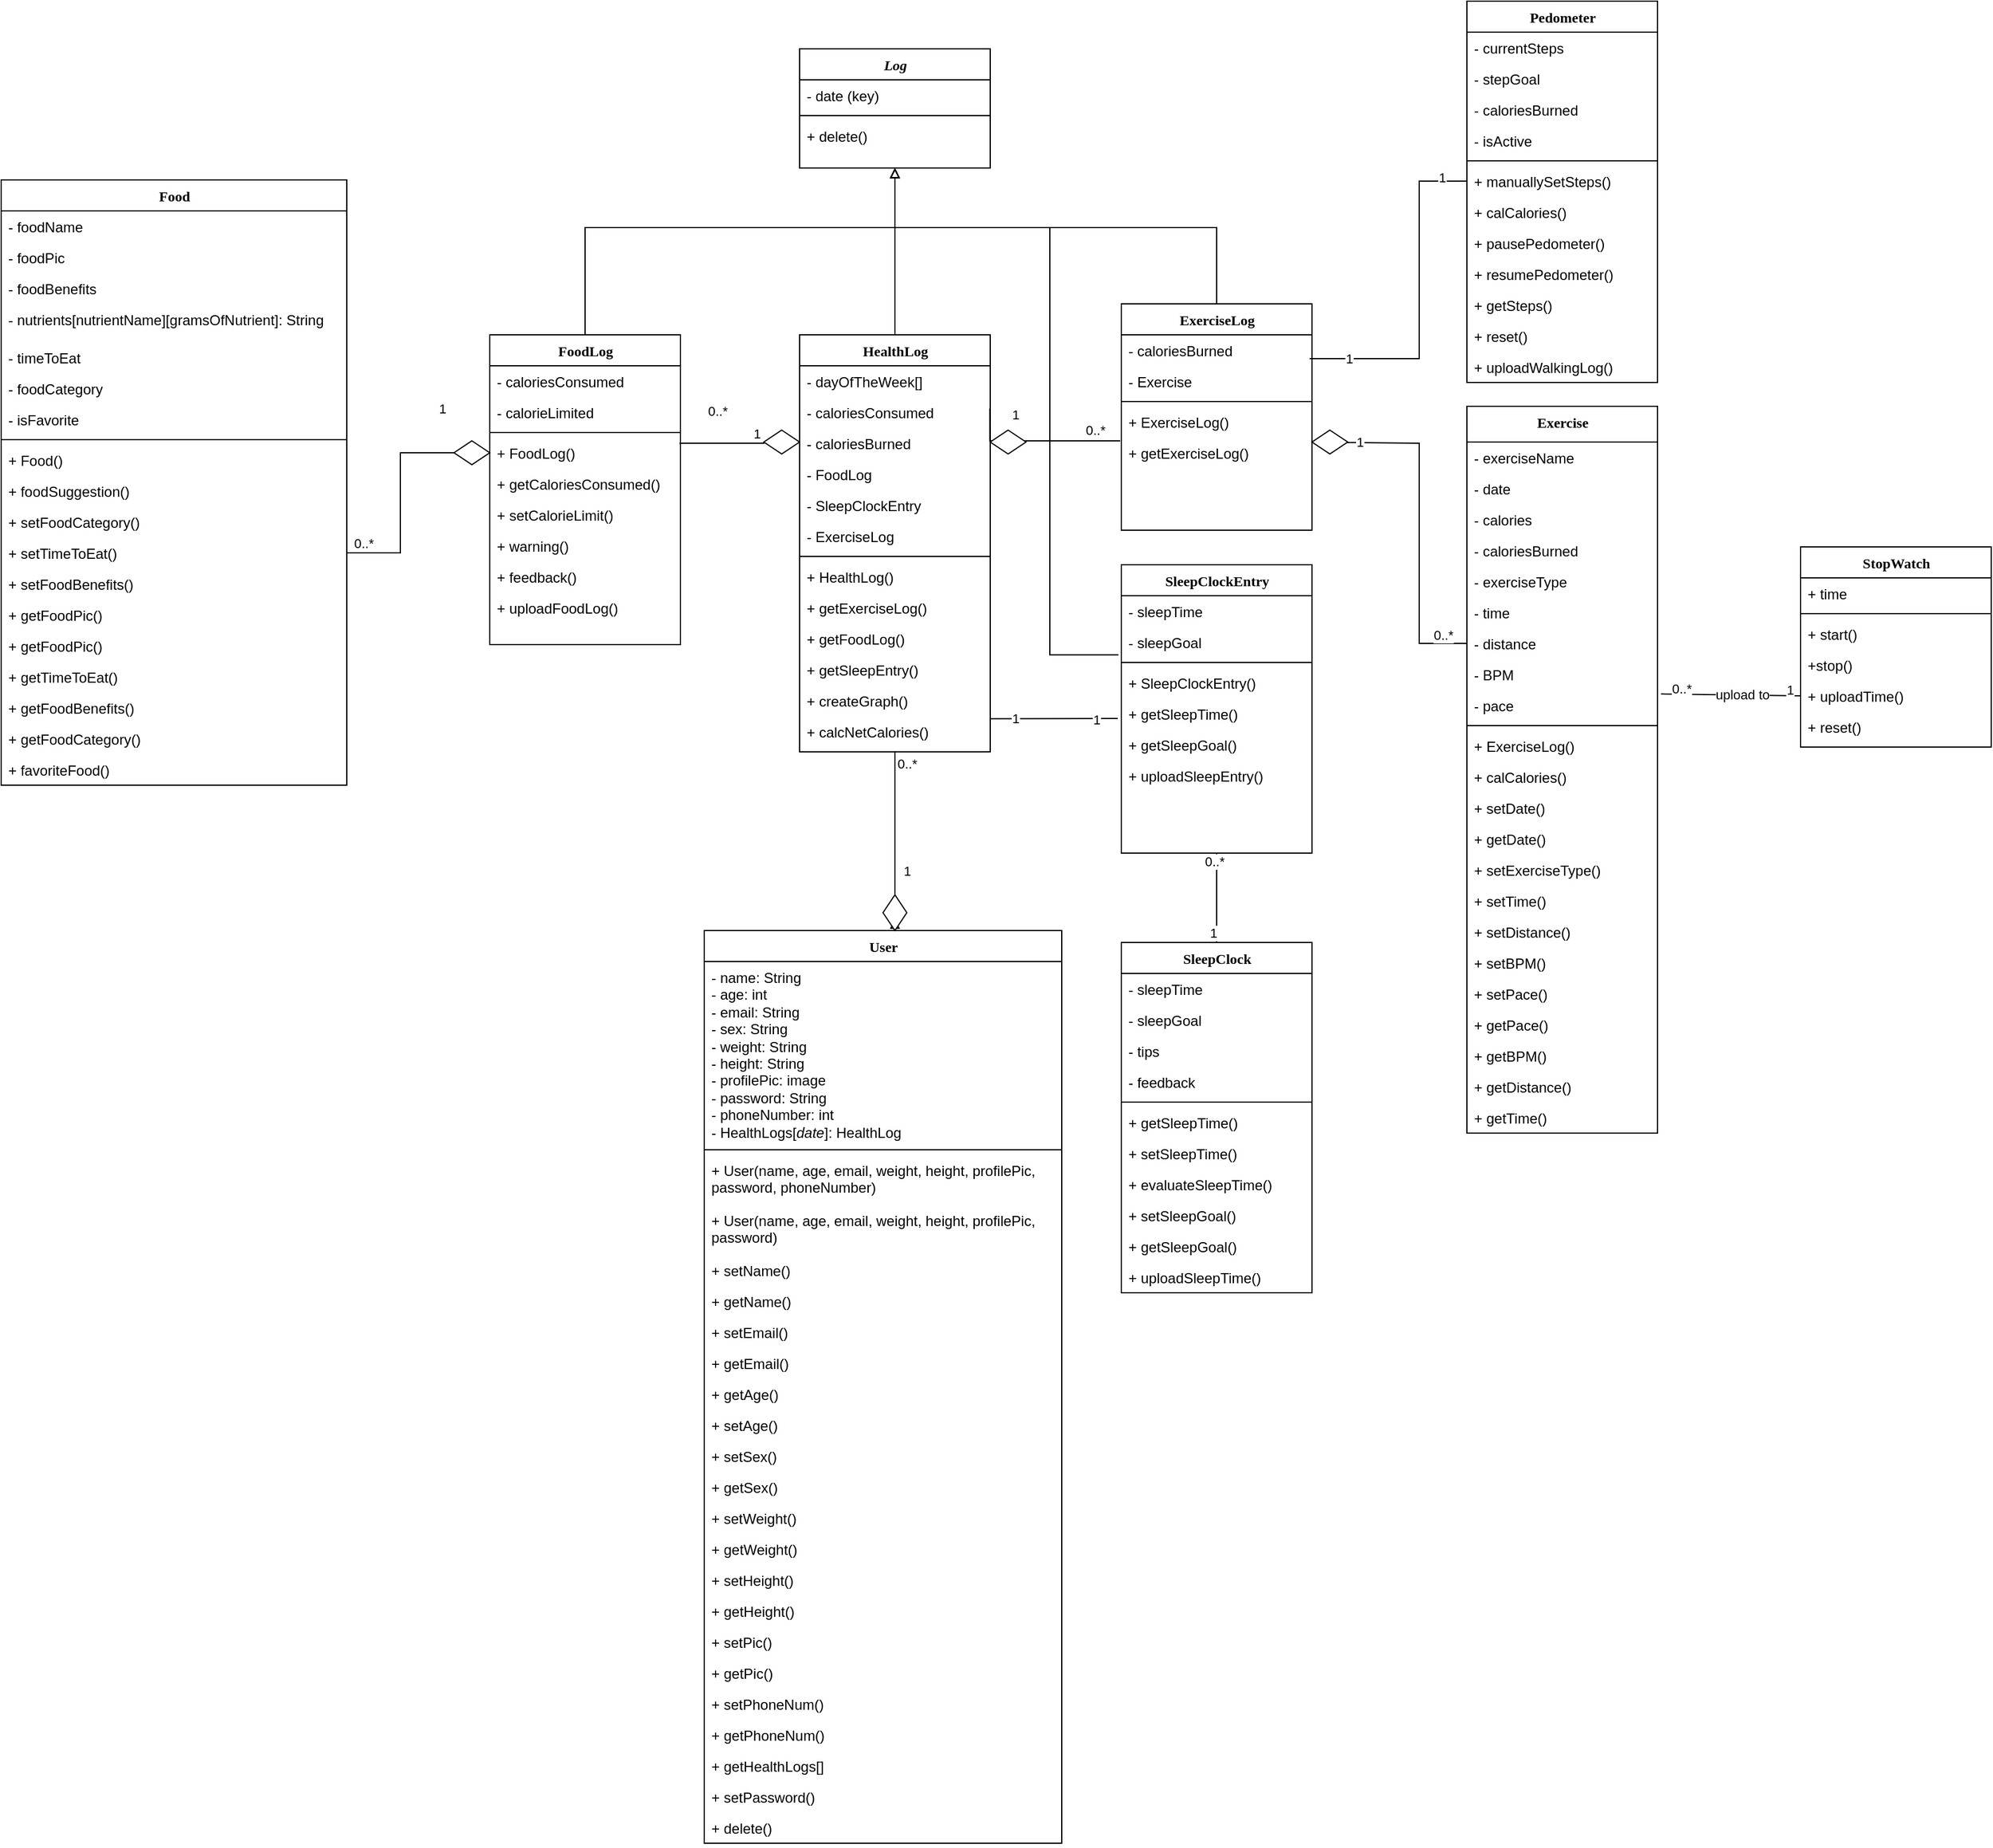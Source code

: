 <mxfile version="15.8.7" type="github">
  <diagram name="Page-1" id="9f46799a-70d6-7492-0946-bef42562c5a5">
    <mxGraphModel dx="2810" dy="847" grid="1" gridSize="10" guides="1" tooltips="1" connect="1" arrows="1" fold="1" page="1" pageScale="1" pageWidth="1100" pageHeight="850" background="none" math="0" shadow="0">
      <root>
        <mxCell id="0" />
        <mxCell id="1" parent="0" />
        <mxCell id="78961159f06e98e8-17" value="User" style="swimlane;html=1;fontStyle=1;align=center;verticalAlign=top;childLayout=stackLayout;horizontal=1;startSize=26;horizontalStack=0;resizeParent=1;resizeLast=0;collapsible=1;marginBottom=0;swimlaneFillColor=#ffffff;rounded=0;shadow=0;comic=0;labelBackgroundColor=none;strokeWidth=1;fillColor=none;fontFamily=Verdana;fontSize=12;strokeColor=default;fontColor=default;" parent="1" vertex="1">
          <mxGeometry x="-160" y="1310" width="300" height="766" as="geometry" />
        </mxCell>
        <mxCell id="78961159f06e98e8-23" value="&lt;div&gt;- name: String&lt;br&gt;&lt;/div&gt;&lt;div&gt;- age: int&lt;/div&gt;&lt;div&gt;- email: String&lt;/div&gt;&lt;div&gt;- sex: String&lt;/div&gt;&lt;div&gt;- weight: String&lt;/div&gt;&lt;div&gt;- height: String&lt;/div&gt;&lt;div&gt;- profilePic: image&lt;br&gt;&lt;/div&gt;&lt;div&gt;- password: String&lt;/div&gt;&lt;div&gt;- phoneNumber: int&lt;br&gt;&lt;/div&gt;&lt;div&gt;- HealthLogs[&lt;i&gt;date&lt;/i&gt;]: HealthLog &lt;br&gt;&lt;/div&gt;" style="text;html=1;strokeColor=none;fillColor=none;align=left;verticalAlign=top;spacingLeft=4;spacingRight=4;whiteSpace=wrap;overflow=hidden;rotatable=0;points=[[0,0.5],[1,0.5]];portConstraint=eastwest;fontColor=default;" parent="78961159f06e98e8-17" vertex="1">
          <mxGeometry y="26" width="300" height="154" as="geometry" />
        </mxCell>
        <mxCell id="78961159f06e98e8-19" value="" style="line;html=1;strokeWidth=1;fillColor=none;align=left;verticalAlign=middle;spacingTop=-1;spacingLeft=3;spacingRight=3;rotatable=0;labelPosition=right;points=[];portConstraint=eastwest;strokeColor=default;labelBackgroundColor=default;fontColor=default;" parent="78961159f06e98e8-17" vertex="1">
          <mxGeometry y="180" width="300" height="8" as="geometry" />
        </mxCell>
        <mxCell id="Tv3rZ9RlZa38RIR3jWLz-3" value="+ User(name, age, email, weight, height, profilePic, password, phoneNumber)" style="text;html=1;strokeColor=none;fillColor=none;align=left;verticalAlign=top;spacingLeft=4;spacingRight=4;whiteSpace=wrap;overflow=hidden;rotatable=0;points=[[0,0.5],[1,0.5]];portConstraint=eastwest;fontColor=default;" vertex="1" parent="78961159f06e98e8-17">
          <mxGeometry y="188" width="300" height="42" as="geometry" />
        </mxCell>
        <mxCell id="Tv3rZ9RlZa38RIR3jWLz-4" value="+ User(name, age, email, weight, height, profilePic, password)" style="text;html=1;strokeColor=none;fillColor=none;align=left;verticalAlign=top;spacingLeft=4;spacingRight=4;whiteSpace=wrap;overflow=hidden;rotatable=0;points=[[0,0.5],[1,0.5]];portConstraint=eastwest;fontColor=default;" vertex="1" parent="78961159f06e98e8-17">
          <mxGeometry y="230" width="300" height="42" as="geometry" />
        </mxCell>
        <mxCell id="78961159f06e98e8-24" value="+ setName()&lt;span style=&quot;white-space: pre&quot;&gt; &lt;/span&gt;" style="text;html=1;strokeColor=none;fillColor=none;align=left;verticalAlign=top;spacingLeft=4;spacingRight=4;whiteSpace=wrap;overflow=hidden;rotatable=0;points=[[0,0.5],[1,0.5]];portConstraint=eastwest;fontColor=default;" parent="78961159f06e98e8-17" vertex="1">
          <mxGeometry y="272" width="300" height="26" as="geometry" />
        </mxCell>
        <mxCell id="tkDhvR75LqSPMRQj_x5Y-12" value="+ getName()&lt;span style=&quot;white-space: pre&quot;&gt; &lt;/span&gt;" style="text;html=1;strokeColor=none;fillColor=none;align=left;verticalAlign=top;spacingLeft=4;spacingRight=4;whiteSpace=wrap;overflow=hidden;rotatable=0;points=[[0,0.5],[1,0.5]];portConstraint=eastwest;fontColor=default;" parent="78961159f06e98e8-17" vertex="1">
          <mxGeometry y="298" width="300" height="26" as="geometry" />
        </mxCell>
        <mxCell id="78961159f06e98e8-27" value="+ setEmail()" style="text;html=1;strokeColor=none;fillColor=none;align=left;verticalAlign=top;spacingLeft=4;spacingRight=4;whiteSpace=wrap;overflow=hidden;rotatable=0;points=[[0,0.5],[1,0.5]];portConstraint=eastwest;fontColor=default;" parent="78961159f06e98e8-17" vertex="1">
          <mxGeometry y="324" width="300" height="26" as="geometry" />
        </mxCell>
        <mxCell id="tkDhvR75LqSPMRQj_x5Y-10" value="+ getEmail()" style="text;html=1;strokeColor=none;fillColor=none;align=left;verticalAlign=top;spacingLeft=4;spacingRight=4;whiteSpace=wrap;overflow=hidden;rotatable=0;points=[[0,0.5],[1,0.5]];portConstraint=eastwest;fontColor=default;" parent="78961159f06e98e8-17" vertex="1">
          <mxGeometry y="350" width="300" height="26" as="geometry" />
        </mxCell>
        <mxCell id="tkDhvR75LqSPMRQj_x5Y-11" value="+ getAge()" style="text;html=1;strokeColor=none;fillColor=none;align=left;verticalAlign=top;spacingLeft=4;spacingRight=4;whiteSpace=wrap;overflow=hidden;rotatable=0;points=[[0,0.5],[1,0.5]];portConstraint=eastwest;fontColor=default;" parent="78961159f06e98e8-17" vertex="1">
          <mxGeometry y="376" width="300" height="26" as="geometry" />
        </mxCell>
        <mxCell id="78961159f06e98e8-20" value="+ setAge()" style="text;html=1;strokeColor=none;fillColor=none;align=left;verticalAlign=top;spacingLeft=4;spacingRight=4;whiteSpace=wrap;overflow=hidden;rotatable=0;points=[[0,0.5],[1,0.5]];portConstraint=eastwest;fontColor=default;" parent="78961159f06e98e8-17" vertex="1">
          <mxGeometry y="402" width="300" height="26" as="geometry" />
        </mxCell>
        <mxCell id="tkDhvR75LqSPMRQj_x5Y-5" value="+ setSex()" style="text;html=1;strokeColor=none;fillColor=none;align=left;verticalAlign=top;spacingLeft=4;spacingRight=4;whiteSpace=wrap;overflow=hidden;rotatable=0;points=[[0,0.5],[1,0.5]];portConstraint=eastwest;fontColor=default;" parent="78961159f06e98e8-17" vertex="1">
          <mxGeometry y="428" width="300" height="26" as="geometry" />
        </mxCell>
        <mxCell id="tkDhvR75LqSPMRQj_x5Y-9" value="+ getSex()" style="text;html=1;strokeColor=none;fillColor=none;align=left;verticalAlign=top;spacingLeft=4;spacingRight=4;whiteSpace=wrap;overflow=hidden;rotatable=0;points=[[0,0.5],[1,0.5]];portConstraint=eastwest;fontColor=default;" parent="78961159f06e98e8-17" vertex="1">
          <mxGeometry y="454" width="300" height="26" as="geometry" />
        </mxCell>
        <mxCell id="tkDhvR75LqSPMRQj_x5Y-1" value="+ setWeight()" style="text;html=1;strokeColor=none;fillColor=none;align=left;verticalAlign=top;spacingLeft=4;spacingRight=4;whiteSpace=wrap;overflow=hidden;rotatable=0;points=[[0,0.5],[1,0.5]];portConstraint=eastwest;fontColor=default;" parent="78961159f06e98e8-17" vertex="1">
          <mxGeometry y="480" width="300" height="26" as="geometry" />
        </mxCell>
        <mxCell id="tkDhvR75LqSPMRQj_x5Y-8" value="+ getWeight()" style="text;html=1;strokeColor=none;fillColor=none;align=left;verticalAlign=top;spacingLeft=4;spacingRight=4;whiteSpace=wrap;overflow=hidden;rotatable=0;points=[[0,0.5],[1,0.5]];portConstraint=eastwest;fontColor=default;" parent="78961159f06e98e8-17" vertex="1">
          <mxGeometry y="506" width="300" height="26" as="geometry" />
        </mxCell>
        <mxCell id="tkDhvR75LqSPMRQj_x5Y-2" value="+ setHeight()" style="text;html=1;strokeColor=none;fillColor=none;align=left;verticalAlign=top;spacingLeft=4;spacingRight=4;whiteSpace=wrap;overflow=hidden;rotatable=0;points=[[0,0.5],[1,0.5]];portConstraint=eastwest;fontColor=default;" parent="78961159f06e98e8-17" vertex="1">
          <mxGeometry y="532" width="300" height="26" as="geometry" />
        </mxCell>
        <mxCell id="tkDhvR75LqSPMRQj_x5Y-7" value="+ getHeight()" style="text;html=1;strokeColor=none;fillColor=none;align=left;verticalAlign=top;spacingLeft=4;spacingRight=4;whiteSpace=wrap;overflow=hidden;rotatable=0;points=[[0,0.5],[1,0.5]];portConstraint=eastwest;fontColor=default;" parent="78961159f06e98e8-17" vertex="1">
          <mxGeometry y="558" width="300" height="26" as="geometry" />
        </mxCell>
        <mxCell id="tkDhvR75LqSPMRQj_x5Y-3" value="+ setPic()" style="text;html=1;strokeColor=none;fillColor=none;align=left;verticalAlign=top;spacingLeft=4;spacingRight=4;whiteSpace=wrap;overflow=hidden;rotatable=0;points=[[0,0.5],[1,0.5]];portConstraint=eastwest;fontColor=default;" parent="78961159f06e98e8-17" vertex="1">
          <mxGeometry y="584" width="300" height="26" as="geometry" />
        </mxCell>
        <mxCell id="tkDhvR75LqSPMRQj_x5Y-6" value="+ getPic()" style="text;html=1;strokeColor=none;fillColor=none;align=left;verticalAlign=top;spacingLeft=4;spacingRight=4;whiteSpace=wrap;overflow=hidden;rotatable=0;points=[[0,0.5],[1,0.5]];portConstraint=eastwest;fontColor=default;" parent="78961159f06e98e8-17" vertex="1">
          <mxGeometry y="610" width="300" height="26" as="geometry" />
        </mxCell>
        <mxCell id="zKjdHcL9ukwduSIJjcQV-1" value="+ setPhoneNum()" style="text;html=1;strokeColor=none;fillColor=none;align=left;verticalAlign=top;spacingLeft=4;spacingRight=4;whiteSpace=wrap;overflow=hidden;rotatable=0;points=[[0,0.5],[1,0.5]];portConstraint=eastwest;fontColor=default;" parent="78961159f06e98e8-17" vertex="1">
          <mxGeometry y="636" width="300" height="26" as="geometry" />
        </mxCell>
        <mxCell id="zKjdHcL9ukwduSIJjcQV-2" value="+ getPhoneNum()" style="text;html=1;strokeColor=none;fillColor=none;align=left;verticalAlign=top;spacingLeft=4;spacingRight=4;whiteSpace=wrap;overflow=hidden;rotatable=0;points=[[0,0.5],[1,0.5]];portConstraint=eastwest;fontColor=default;" parent="78961159f06e98e8-17" vertex="1">
          <mxGeometry y="662" width="300" height="26" as="geometry" />
        </mxCell>
        <mxCell id="Tv3rZ9RlZa38RIR3jWLz-1" value="+ getHealthLogs[]" style="text;html=1;strokeColor=none;fillColor=none;align=left;verticalAlign=top;spacingLeft=4;spacingRight=4;whiteSpace=wrap;overflow=hidden;rotatable=0;points=[[0,0.5],[1,0.5]];portConstraint=eastwest;fontColor=default;" vertex="1" parent="78961159f06e98e8-17">
          <mxGeometry y="688" width="300" height="26" as="geometry" />
        </mxCell>
        <mxCell id="tkDhvR75LqSPMRQj_x5Y-83" value="+ setPassword()" style="text;html=1;strokeColor=none;fillColor=none;align=left;verticalAlign=top;spacingLeft=4;spacingRight=4;whiteSpace=wrap;overflow=hidden;rotatable=0;points=[[0,0.5],[1,0.5]];portConstraint=eastwest;fontColor=default;" parent="78961159f06e98e8-17" vertex="1">
          <mxGeometry y="714" width="300" height="26" as="geometry" />
        </mxCell>
        <mxCell id="zKjdHcL9ukwduSIJjcQV-3" value="+ delete()" style="text;html=1;strokeColor=none;fillColor=none;align=left;verticalAlign=top;spacingLeft=4;spacingRight=4;whiteSpace=wrap;overflow=hidden;rotatable=0;points=[[0,0.5],[1,0.5]];portConstraint=eastwest;fontColor=default;" parent="78961159f06e98e8-17" vertex="1">
          <mxGeometry y="740" width="300" height="26" as="geometry" />
        </mxCell>
        <mxCell id="78961159f06e98e8-30" value="Pedometer" style="swimlane;html=1;fontStyle=1;align=center;verticalAlign=top;childLayout=stackLayout;horizontal=1;startSize=26;horizontalStack=0;resizeParent=1;resizeLast=0;collapsible=1;marginBottom=0;swimlaneFillColor=#ffffff;rounded=0;shadow=0;comic=0;labelBackgroundColor=none;strokeWidth=1;fillColor=none;fontFamily=Verdana;fontSize=12;strokeColor=default;fontColor=default;" parent="1" vertex="1">
          <mxGeometry x="480" y="530" width="160" height="320" as="geometry" />
        </mxCell>
        <mxCell id="78961159f06e98e8-31" value="- currentSteps" style="text;html=1;strokeColor=none;fillColor=none;align=left;verticalAlign=top;spacingLeft=4;spacingRight=4;whiteSpace=wrap;overflow=hidden;rotatable=0;points=[[0,0.5],[1,0.5]];portConstraint=eastwest;fontColor=default;" parent="78961159f06e98e8-30" vertex="1">
          <mxGeometry y="26" width="160" height="26" as="geometry" />
        </mxCell>
        <mxCell id="78961159f06e98e8-32" value="- stepGoal" style="text;html=1;strokeColor=none;fillColor=none;align=left;verticalAlign=top;spacingLeft=4;spacingRight=4;whiteSpace=wrap;overflow=hidden;rotatable=0;points=[[0,0.5],[1,0.5]];portConstraint=eastwest;" parent="78961159f06e98e8-30" vertex="1">
          <mxGeometry y="52" width="160" height="26" as="geometry" />
        </mxCell>
        <mxCell id="78961159f06e98e8-33" value="- caloriesBurned" style="text;html=1;strokeColor=none;fillColor=none;align=left;verticalAlign=top;spacingLeft=4;spacingRight=4;whiteSpace=wrap;overflow=hidden;rotatable=0;points=[[0,0.5],[1,0.5]];portConstraint=eastwest;" parent="78961159f06e98e8-30" vertex="1">
          <mxGeometry y="78" width="160" height="26" as="geometry" />
        </mxCell>
        <mxCell id="78961159f06e98e8-34" value="- isActive" style="text;html=1;strokeColor=none;fillColor=none;align=left;verticalAlign=top;spacingLeft=4;spacingRight=4;whiteSpace=wrap;overflow=hidden;rotatable=0;points=[[0,0.5],[1,0.5]];portConstraint=eastwest;" parent="78961159f06e98e8-30" vertex="1">
          <mxGeometry y="104" width="160" height="26" as="geometry" />
        </mxCell>
        <mxCell id="78961159f06e98e8-38" value="" style="line;html=1;strokeWidth=1;fillColor=none;align=left;verticalAlign=middle;spacingTop=-1;spacingLeft=3;spacingRight=3;rotatable=0;labelPosition=right;points=[];portConstraint=eastwest;" parent="78961159f06e98e8-30" vertex="1">
          <mxGeometry y="130" width="160" height="8" as="geometry" />
        </mxCell>
        <mxCell id="78961159f06e98e8-39" value="+ manuallySetSteps()" style="text;html=1;strokeColor=none;fillColor=none;align=left;verticalAlign=top;spacingLeft=4;spacingRight=4;whiteSpace=wrap;overflow=hidden;rotatable=0;points=[[0,0.5],[1,0.5]];portConstraint=eastwest;" parent="78961159f06e98e8-30" vertex="1">
          <mxGeometry y="138" width="160" height="26" as="geometry" />
        </mxCell>
        <mxCell id="78961159f06e98e8-40" value="+ calCalories()" style="text;html=1;strokeColor=none;fillColor=none;align=left;verticalAlign=top;spacingLeft=4;spacingRight=4;whiteSpace=wrap;overflow=hidden;rotatable=0;points=[[0,0.5],[1,0.5]];portConstraint=eastwest;fontColor=default;" parent="78961159f06e98e8-30" vertex="1">
          <mxGeometry y="164" width="160" height="26" as="geometry" />
        </mxCell>
        <mxCell id="tkDhvR75LqSPMRQj_x5Y-23" value="+ pausePedometer()" style="text;html=1;strokeColor=none;fillColor=none;align=left;verticalAlign=top;spacingLeft=4;spacingRight=4;whiteSpace=wrap;overflow=hidden;rotatable=0;points=[[0,0.5],[1,0.5]];portConstraint=eastwest;fontColor=default;" parent="78961159f06e98e8-30" vertex="1">
          <mxGeometry y="190" width="160" height="26" as="geometry" />
        </mxCell>
        <mxCell id="tkDhvR75LqSPMRQj_x5Y-24" value="+ resumePedometer()" style="text;html=1;strokeColor=none;fillColor=none;align=left;verticalAlign=top;spacingLeft=4;spacingRight=4;whiteSpace=wrap;overflow=hidden;rotatable=0;points=[[0,0.5],[1,0.5]];portConstraint=eastwest;fontColor=default;" parent="78961159f06e98e8-30" vertex="1">
          <mxGeometry y="216" width="160" height="26" as="geometry" />
        </mxCell>
        <mxCell id="78961159f06e98e8-42" value="+ getSteps()" style="text;html=1;strokeColor=none;fillColor=none;align=left;verticalAlign=top;spacingLeft=4;spacingRight=4;whiteSpace=wrap;overflow=hidden;rotatable=0;points=[[0,0.5],[1,0.5]];portConstraint=eastwest;fontColor=default;" parent="78961159f06e98e8-30" vertex="1">
          <mxGeometry y="242" width="160" height="26" as="geometry" />
        </mxCell>
        <mxCell id="tkDhvR75LqSPMRQj_x5Y-13" value="+ reset()" style="text;html=1;strokeColor=none;fillColor=none;align=left;verticalAlign=top;spacingLeft=4;spacingRight=4;whiteSpace=wrap;overflow=hidden;rotatable=0;points=[[0,0.5],[1,0.5]];portConstraint=eastwest;fontColor=default;" parent="78961159f06e98e8-30" vertex="1">
          <mxGeometry y="268" width="160" height="26" as="geometry" />
        </mxCell>
        <mxCell id="tkDhvR75LqSPMRQj_x5Y-25" value="+ uploadWalkingLog()" style="text;html=1;strokeColor=none;fillColor=none;align=left;verticalAlign=top;spacingLeft=4;spacingRight=4;whiteSpace=wrap;overflow=hidden;rotatable=0;points=[[0,0.5],[1,0.5]];portConstraint=eastwest;fontColor=default;" parent="78961159f06e98e8-30" vertex="1">
          <mxGeometry y="294" width="160" height="26" as="geometry" />
        </mxCell>
        <mxCell id="WzHxoFITkYfUiTCiZJOr-32" style="edgeStyle=orthogonalEdgeStyle;rounded=0;orthogonalLoop=1;jettySize=auto;html=1;exitX=0.5;exitY=0;exitDx=0;exitDy=0;entryX=0.5;entryY=1;entryDx=0;entryDy=0;endArrow=block;endFill=0;" parent="1" source="78961159f06e98e8-43" target="WzHxoFITkYfUiTCiZJOr-23" edge="1">
          <mxGeometry relative="1" as="geometry">
            <Array as="points">
              <mxPoint x="-260" y="720" />
              <mxPoint y="720" />
            </Array>
          </mxGeometry>
        </mxCell>
        <mxCell id="78961159f06e98e8-43" value="FoodLog" style="swimlane;html=1;fontStyle=1;align=center;verticalAlign=top;childLayout=stackLayout;horizontal=1;startSize=26;horizontalStack=0;resizeParent=1;resizeLast=0;collapsible=1;marginBottom=0;swimlaneFillColor=#ffffff;rounded=0;shadow=0;comic=0;labelBackgroundColor=none;strokeWidth=1;fillColor=none;fontFamily=Verdana;fontSize=12;strokeColor=default;fontColor=default;" parent="1" vertex="1">
          <mxGeometry x="-340" y="810" width="160" height="260" as="geometry" />
        </mxCell>
        <mxCell id="gtBTByVo9QqYqvGcf3_R-40" value="- caloriesConsumed" style="text;html=1;strokeColor=none;fillColor=none;align=left;verticalAlign=top;spacingLeft=4;spacingRight=4;whiteSpace=wrap;overflow=hidden;rotatable=0;points=[[0,0.5],[1,0.5]];portConstraint=eastwest;" parent="78961159f06e98e8-43" vertex="1">
          <mxGeometry y="26" width="160" height="26" as="geometry" />
        </mxCell>
        <mxCell id="78961159f06e98e8-45" value="- calorieLimited" style="text;html=1;strokeColor=none;fillColor=none;align=left;verticalAlign=top;spacingLeft=4;spacingRight=4;whiteSpace=wrap;overflow=hidden;rotatable=0;points=[[0,0.5],[1,0.5]];portConstraint=eastwest;" parent="78961159f06e98e8-43" vertex="1">
          <mxGeometry y="52" width="160" height="26" as="geometry" />
        </mxCell>
        <mxCell id="78961159f06e98e8-51" value="" style="line;html=1;strokeWidth=1;fillColor=none;align=left;verticalAlign=middle;spacingTop=-1;spacingLeft=3;spacingRight=3;rotatable=0;labelPosition=right;points=[];portConstraint=eastwest;" parent="78961159f06e98e8-43" vertex="1">
          <mxGeometry y="78" width="160" height="8" as="geometry" />
        </mxCell>
        <mxCell id="78961159f06e98e8-50" value="+ FoodLog()" style="text;html=1;strokeColor=none;fillColor=none;align=left;verticalAlign=top;spacingLeft=4;spacingRight=4;whiteSpace=wrap;overflow=hidden;rotatable=0;points=[[0,0.5],[1,0.5]];portConstraint=eastwest;fontColor=default;" parent="78961159f06e98e8-43" vertex="1">
          <mxGeometry y="86" width="160" height="26" as="geometry" />
        </mxCell>
        <mxCell id="WzHxoFITkYfUiTCiZJOr-2" value="+ getCaloriesConsumed()" style="text;html=1;strokeColor=none;fillColor=none;align=left;verticalAlign=top;spacingLeft=4;spacingRight=4;whiteSpace=wrap;overflow=hidden;rotatable=0;points=[[0,0.5],[1,0.5]];portConstraint=eastwest;fontColor=default;" parent="78961159f06e98e8-43" vertex="1">
          <mxGeometry y="112" width="160" height="26" as="geometry" />
        </mxCell>
        <mxCell id="tkDhvR75LqSPMRQj_x5Y-37" value="+ setCalorieLimit()" style="text;html=1;strokeColor=none;fillColor=none;align=left;verticalAlign=top;spacingLeft=4;spacingRight=4;whiteSpace=wrap;overflow=hidden;rotatable=0;points=[[0,0.5],[1,0.5]];portConstraint=eastwest;fontColor=default;" parent="78961159f06e98e8-43" vertex="1">
          <mxGeometry y="138" width="160" height="26" as="geometry" />
        </mxCell>
        <mxCell id="78961159f06e98e8-53" value="+ warning()" style="text;html=1;strokeColor=none;fillColor=none;align=left;verticalAlign=top;spacingLeft=4;spacingRight=4;whiteSpace=wrap;overflow=hidden;rotatable=0;points=[[0,0.5],[1,0.5]];portConstraint=eastwest;" parent="78961159f06e98e8-43" vertex="1">
          <mxGeometry y="164" width="160" height="26" as="geometry" />
        </mxCell>
        <mxCell id="78961159f06e98e8-52" value="+ feedback()" style="text;html=1;strokeColor=none;fillColor=none;align=left;verticalAlign=top;spacingLeft=4;spacingRight=4;whiteSpace=wrap;overflow=hidden;rotatable=0;points=[[0,0.5],[1,0.5]];portConstraint=eastwest;fontColor=default;" parent="78961159f06e98e8-43" vertex="1">
          <mxGeometry y="190" width="160" height="26" as="geometry" />
        </mxCell>
        <mxCell id="gtBTByVo9QqYqvGcf3_R-34" value="+ uploadFoodLog()" style="text;html=1;strokeColor=none;fillColor=none;align=left;verticalAlign=top;spacingLeft=4;spacingRight=4;whiteSpace=wrap;overflow=hidden;rotatable=0;points=[[0,0.5],[1,0.5]];portConstraint=eastwest;fontColor=default;" parent="78961159f06e98e8-43" vertex="1">
          <mxGeometry y="216" width="160" height="26" as="geometry" />
        </mxCell>
        <mxCell id="78961159f06e98e8-56" value="Food" style="swimlane;html=1;fontStyle=1;align=center;verticalAlign=top;childLayout=stackLayout;horizontal=1;startSize=26;horizontalStack=0;resizeParent=1;resizeLast=0;collapsible=1;marginBottom=0;swimlaneFillColor=#ffffff;rounded=0;shadow=0;comic=0;labelBackgroundColor=none;strokeWidth=1;fillColor=none;fontFamily=Verdana;fontSize=12;strokeColor=default;fontColor=default;" parent="1" vertex="1">
          <mxGeometry x="-750" y="680" width="290" height="508" as="geometry" />
        </mxCell>
        <mxCell id="aaYZDwj7uezjhhBIQynl-1" value="- foodName" style="text;html=1;strokeColor=none;fillColor=none;align=left;verticalAlign=top;spacingLeft=4;spacingRight=4;whiteSpace=wrap;overflow=hidden;rotatable=0;points=[[0,0.5],[1,0.5]];portConstraint=eastwest;fontColor=default;" parent="78961159f06e98e8-56" vertex="1">
          <mxGeometry y="26" width="290" height="26" as="geometry" />
        </mxCell>
        <mxCell id="78961159f06e98e8-57" value="- foodPic" style="text;html=1;strokeColor=none;fillColor=none;align=left;verticalAlign=top;spacingLeft=4;spacingRight=4;whiteSpace=wrap;overflow=hidden;rotatable=0;points=[[0,0.5],[1,0.5]];portConstraint=eastwest;fontColor=default;" parent="78961159f06e98e8-56" vertex="1">
          <mxGeometry y="52" width="290" height="26" as="geometry" />
        </mxCell>
        <mxCell id="78961159f06e98e8-58" value="- foodBenefits" style="text;html=1;strokeColor=none;fillColor=none;align=left;verticalAlign=top;spacingLeft=4;spacingRight=4;whiteSpace=wrap;overflow=hidden;rotatable=0;points=[[0,0.5],[1,0.5]];portConstraint=eastwest;" parent="78961159f06e98e8-56" vertex="1">
          <mxGeometry y="78" width="290" height="26" as="geometry" />
        </mxCell>
        <mxCell id="WzHxoFITkYfUiTCiZJOr-8" value="- nutrients[nutrientName][gramsOfNutrient]: String" style="text;html=1;strokeColor=none;fillColor=none;align=left;verticalAlign=top;spacingLeft=4;spacingRight=4;whiteSpace=wrap;overflow=hidden;rotatable=0;points=[[0,0.5],[1,0.5]];portConstraint=eastwest;" parent="78961159f06e98e8-56" vertex="1">
          <mxGeometry y="104" width="290" height="32" as="geometry" />
        </mxCell>
        <mxCell id="78961159f06e98e8-59" value="- timeToEat" style="text;html=1;strokeColor=none;fillColor=none;align=left;verticalAlign=top;spacingLeft=4;spacingRight=4;whiteSpace=wrap;overflow=hidden;rotatable=0;points=[[0,0.5],[1,0.5]];portConstraint=eastwest;" parent="78961159f06e98e8-56" vertex="1">
          <mxGeometry y="136" width="290" height="26" as="geometry" />
        </mxCell>
        <mxCell id="78961159f06e98e8-60" value="- foodCategory" style="text;html=1;strokeColor=none;fillColor=none;align=left;verticalAlign=top;spacingLeft=4;spacingRight=4;whiteSpace=wrap;overflow=hidden;rotatable=0;points=[[0,0.5],[1,0.5]];portConstraint=eastwest;fontColor=default;" parent="78961159f06e98e8-56" vertex="1">
          <mxGeometry y="162" width="290" height="26" as="geometry" />
        </mxCell>
        <mxCell id="tkDhvR75LqSPMRQj_x5Y-85" value="- isFavorite" style="text;html=1;strokeColor=none;fillColor=none;align=left;verticalAlign=top;spacingLeft=4;spacingRight=4;whiteSpace=wrap;overflow=hidden;rotatable=0;points=[[0,0.5],[1,0.5]];portConstraint=eastwest;fontColor=default;" parent="78961159f06e98e8-56" vertex="1">
          <mxGeometry y="188" width="290" height="26" as="geometry" />
        </mxCell>
        <mxCell id="78961159f06e98e8-64" value="" style="line;html=1;strokeWidth=1;fillColor=none;align=left;verticalAlign=middle;spacingTop=-1;spacingLeft=3;spacingRight=3;rotatable=0;labelPosition=right;points=[];portConstraint=eastwest;" parent="78961159f06e98e8-56" vertex="1">
          <mxGeometry y="214" width="290" height="8" as="geometry" />
        </mxCell>
        <mxCell id="78961159f06e98e8-65" value="+ Food()" style="text;html=1;strokeColor=none;fillColor=none;align=left;verticalAlign=top;spacingLeft=4;spacingRight=4;whiteSpace=wrap;overflow=hidden;rotatable=0;points=[[0,0.5],[1,0.5]];portConstraint=eastwest;fontColor=default;" parent="78961159f06e98e8-56" vertex="1">
          <mxGeometry y="222" width="290" height="26" as="geometry" />
        </mxCell>
        <mxCell id="WzHxoFITkYfUiTCiZJOr-1" value="+ foodSuggestion()" style="text;html=1;strokeColor=none;fillColor=none;align=left;verticalAlign=top;spacingLeft=4;spacingRight=4;whiteSpace=wrap;overflow=hidden;rotatable=0;points=[[0,0.5],[1,0.5]];portConstraint=eastwest;fontColor=default;" parent="78961159f06e98e8-56" vertex="1">
          <mxGeometry y="248" width="290" height="26" as="geometry" />
        </mxCell>
        <mxCell id="78961159f06e98e8-66" value="+ setFoodCategory()" style="text;html=1;strokeColor=none;fillColor=none;align=left;verticalAlign=top;spacingLeft=4;spacingRight=4;whiteSpace=wrap;overflow=hidden;rotatable=0;points=[[0,0.5],[1,0.5]];portConstraint=eastwest;fontColor=default;" parent="78961159f06e98e8-56" vertex="1">
          <mxGeometry y="274" width="290" height="26" as="geometry" />
        </mxCell>
        <mxCell id="tkDhvR75LqSPMRQj_x5Y-26" value="+ setTimeToEat()" style="text;html=1;strokeColor=none;fillColor=none;align=left;verticalAlign=top;spacingLeft=4;spacingRight=4;whiteSpace=wrap;overflow=hidden;rotatable=0;points=[[0,0.5],[1,0.5]];portConstraint=eastwest;fontColor=default;" parent="78961159f06e98e8-56" vertex="1">
          <mxGeometry y="300" width="290" height="26" as="geometry" />
        </mxCell>
        <mxCell id="tkDhvR75LqSPMRQj_x5Y-27" value="+ setFoodBenefits()" style="text;html=1;strokeColor=none;fillColor=none;align=left;verticalAlign=top;spacingLeft=4;spacingRight=4;whiteSpace=wrap;overflow=hidden;rotatable=0;points=[[0,0.5],[1,0.5]];portConstraint=eastwest;fontColor=default;" parent="78961159f06e98e8-56" vertex="1">
          <mxGeometry y="326" width="290" height="26" as="geometry" />
        </mxCell>
        <mxCell id="tkDhvR75LqSPMRQj_x5Y-28" value="+ getFoodPic()" style="text;html=1;strokeColor=none;fillColor=none;align=left;verticalAlign=top;spacingLeft=4;spacingRight=4;whiteSpace=wrap;overflow=hidden;rotatable=0;points=[[0,0.5],[1,0.5]];portConstraint=eastwest;fontColor=default;" parent="78961159f06e98e8-56" vertex="1">
          <mxGeometry y="352" width="290" height="26" as="geometry" />
        </mxCell>
        <mxCell id="tkDhvR75LqSPMRQj_x5Y-29" value="+ getFoodPic()" style="text;html=1;strokeColor=none;fillColor=none;align=left;verticalAlign=top;spacingLeft=4;spacingRight=4;whiteSpace=wrap;overflow=hidden;rotatable=0;points=[[0,0.5],[1,0.5]];portConstraint=eastwest;" parent="78961159f06e98e8-56" vertex="1">
          <mxGeometry y="378" width="290" height="26" as="geometry" />
        </mxCell>
        <mxCell id="tkDhvR75LqSPMRQj_x5Y-31" value="+ getTimeToEat()" style="text;html=1;strokeColor=none;fillColor=none;align=left;verticalAlign=top;spacingLeft=4;spacingRight=4;whiteSpace=wrap;overflow=hidden;rotatable=0;points=[[0,0.5],[1,0.5]];portConstraint=eastwest;fontColor=default;" parent="78961159f06e98e8-56" vertex="1">
          <mxGeometry y="404" width="290" height="26" as="geometry" />
        </mxCell>
        <mxCell id="tkDhvR75LqSPMRQj_x5Y-32" value="+ getFoodBenefits()" style="text;html=1;strokeColor=none;fillColor=none;align=left;verticalAlign=top;spacingLeft=4;spacingRight=4;whiteSpace=wrap;overflow=hidden;rotatable=0;points=[[0,0.5],[1,0.5]];portConstraint=eastwest;fontColor=default;" parent="78961159f06e98e8-56" vertex="1">
          <mxGeometry y="430" width="290" height="26" as="geometry" />
        </mxCell>
        <mxCell id="tkDhvR75LqSPMRQj_x5Y-33" value="+ getFoodCategory()" style="text;html=1;strokeColor=none;fillColor=none;align=left;verticalAlign=top;spacingLeft=4;spacingRight=4;whiteSpace=wrap;overflow=hidden;rotatable=0;points=[[0,0.5],[1,0.5]];portConstraint=eastwest;fontColor=default;" parent="78961159f06e98e8-56" vertex="1">
          <mxGeometry y="456" width="290" height="26" as="geometry" />
        </mxCell>
        <mxCell id="tkDhvR75LqSPMRQj_x5Y-84" value="+ favoriteFood()" style="text;html=1;strokeColor=none;fillColor=none;align=left;verticalAlign=top;spacingLeft=4;spacingRight=4;whiteSpace=wrap;overflow=hidden;rotatable=0;points=[[0,0.5],[1,0.5]];portConstraint=eastwest;" parent="78961159f06e98e8-56" vertex="1">
          <mxGeometry y="482" width="290" height="26" as="geometry" />
        </mxCell>
        <mxCell id="tkDhvR75LqSPMRQj_x5Y-75" style="edgeStyle=orthogonalEdgeStyle;rounded=0;orthogonalLoop=1;jettySize=auto;html=1;entryX=0.502;entryY=1.094;entryDx=0;entryDy=0;entryPerimeter=0;labelBackgroundColor=default;fontColor=default;endArrow=none;endFill=0;strokeColor=default;" parent="1" target="tkDhvR75LqSPMRQj_x5Y-34" edge="1">
          <mxGeometry relative="1" as="geometry">
            <Array as="points">
              <mxPoint x="187" y="1132" />
              <mxPoint x="160" y="1132" />
            </Array>
            <mxPoint x="187" y="1132" as="sourcePoint" />
          </mxGeometry>
        </mxCell>
        <mxCell id="tkDhvR75LqSPMRQj_x5Y-94" value="1" style="edgeLabel;html=1;align=center;verticalAlign=middle;resizable=0;points=[];fontColor=default;" parent="tkDhvR75LqSPMRQj_x5Y-75" vertex="1" connectable="0">
          <mxGeometry x="-0.077" relative="1" as="geometry">
            <mxPoint as="offset" />
          </mxGeometry>
        </mxCell>
        <mxCell id="tkDhvR75LqSPMRQj_x5Y-95" value="1" style="edgeLabel;html=1;align=center;verticalAlign=middle;resizable=0;points=[];fontColor=default;" parent="tkDhvR75LqSPMRQj_x5Y-75" vertex="1" connectable="0">
          <mxGeometry x="-0.885" y="1" relative="1" as="geometry">
            <mxPoint x="-8" as="offset" />
          </mxGeometry>
        </mxCell>
        <mxCell id="gtBTByVo9QqYqvGcf3_R-57" style="endArrow=none;html=1;fontFamily=Helvetica;fontSize=11;fontColor=rgba(0, 0, 0, 1);align=center;strokeColor=rgba(0, 0, 0, 1);edgeStyle=orthogonalEdgeStyle;" parent="1" source="78961159f06e98e8-69" target="gtBTByVo9QqYqvGcf3_R-45" edge="1">
          <mxGeometry relative="1" as="geometry" />
        </mxCell>
        <mxCell id="gtBTByVo9QqYqvGcf3_R-58" value="0..*" style="edgeLabel;html=1;align=center;verticalAlign=middle;resizable=0;points=[];" parent="gtBTByVo9QqYqvGcf3_R-57" vertex="1" connectable="0">
          <mxGeometry x="-0.821" y="-2" relative="1" as="geometry">
            <mxPoint as="offset" />
          </mxGeometry>
        </mxCell>
        <mxCell id="gtBTByVo9QqYqvGcf3_R-59" value="1" style="edgeLabel;html=1;align=center;verticalAlign=middle;resizable=0;points=[];" parent="gtBTByVo9QqYqvGcf3_R-57" vertex="1" connectable="0">
          <mxGeometry x="0.77" y="-3" relative="1" as="geometry">
            <mxPoint as="offset" />
          </mxGeometry>
        </mxCell>
        <mxCell id="78961159f06e98e8-69" value="SleepClockEntry" style="swimlane;html=1;fontStyle=1;align=center;verticalAlign=top;childLayout=stackLayout;horizontal=1;startSize=26;horizontalStack=0;resizeParent=1;resizeLast=0;collapsible=1;marginBottom=0;swimlaneFillColor=#ffffff;rounded=0;shadow=0;comic=0;labelBackgroundColor=none;strokeWidth=1;fillColor=none;fontFamily=Verdana;fontSize=12;strokeColor=default;fontColor=default;" parent="1" vertex="1">
          <mxGeometry x="190" y="1003" width="160" height="242" as="geometry" />
        </mxCell>
        <mxCell id="78961159f06e98e8-70" value="- sleepTime" style="text;html=1;strokeColor=none;fillColor=none;align=left;verticalAlign=top;spacingLeft=4;spacingRight=4;whiteSpace=wrap;overflow=hidden;rotatable=0;points=[[0,0.5],[1,0.5]];portConstraint=eastwest;fontColor=default;" parent="78961159f06e98e8-69" vertex="1">
          <mxGeometry y="26" width="160" height="26" as="geometry" />
        </mxCell>
        <mxCell id="78961159f06e98e8-71" value="- sleepGoal" style="text;html=1;strokeColor=none;fillColor=none;align=left;verticalAlign=top;spacingLeft=4;spacingRight=4;whiteSpace=wrap;overflow=hidden;rotatable=0;points=[[0,0.5],[1,0.5]];portConstraint=eastwest;" parent="78961159f06e98e8-69" vertex="1">
          <mxGeometry y="52" width="160" height="26" as="geometry" />
        </mxCell>
        <mxCell id="78961159f06e98e8-77" value="" style="line;html=1;strokeWidth=1;fillColor=none;align=left;verticalAlign=middle;spacingTop=-1;spacingLeft=3;spacingRight=3;rotatable=0;labelPosition=right;points=[];portConstraint=eastwest;strokeColor=default;labelBackgroundColor=default;fontColor=default;" parent="78961159f06e98e8-69" vertex="1">
          <mxGeometry y="78" width="160" height="8" as="geometry" />
        </mxCell>
        <mxCell id="jcwWzEDZe-sVqDsmQi-z-7" value="+ SleepClockEntry()" style="text;html=1;strokeColor=none;fillColor=none;align=left;verticalAlign=top;spacingLeft=4;spacingRight=4;whiteSpace=wrap;overflow=hidden;rotatable=0;points=[[0,0.5],[1,0.5]];portConstraint=eastwest;" parent="78961159f06e98e8-69" vertex="1">
          <mxGeometry y="86" width="160" height="26" as="geometry" />
        </mxCell>
        <mxCell id="78961159f06e98e8-75" value="+ getSleepTime()" style="text;html=1;strokeColor=none;fillColor=none;align=left;verticalAlign=top;spacingLeft=4;spacingRight=4;whiteSpace=wrap;overflow=hidden;rotatable=0;points=[[0,0.5],[1,0.5]];portConstraint=eastwest;" parent="78961159f06e98e8-69" vertex="1">
          <mxGeometry y="112" width="160" height="26" as="geometry" />
        </mxCell>
        <mxCell id="tkDhvR75LqSPMRQj_x5Y-43" value="+ getSleepGoal()" style="text;html=1;strokeColor=none;fillColor=none;align=left;verticalAlign=top;spacingLeft=4;spacingRight=4;whiteSpace=wrap;overflow=hidden;rotatable=0;points=[[0,0.5],[1,0.5]];portConstraint=eastwest;" parent="78961159f06e98e8-69" vertex="1">
          <mxGeometry y="138" width="160" height="26" as="geometry" />
        </mxCell>
        <mxCell id="WzHxoFITkYfUiTCiZJOr-4" value="+ uploadSleepEntry()" style="text;html=1;strokeColor=none;fillColor=none;align=left;verticalAlign=top;spacingLeft=4;spacingRight=4;whiteSpace=wrap;overflow=hidden;rotatable=0;points=[[0,0.5],[1,0.5]];portConstraint=eastwest;" parent="78961159f06e98e8-69" vertex="1">
          <mxGeometry y="164" width="160" height="26" as="geometry" />
        </mxCell>
        <mxCell id="78961159f06e98e8-82" value="Exercise" style="swimlane;html=1;fontStyle=1;align=center;verticalAlign=top;childLayout=stackLayout;horizontal=1;startSize=30;horizontalStack=0;resizeParent=1;resizeLast=0;collapsible=1;marginBottom=0;swimlaneFillColor=#ffffff;rounded=0;shadow=0;comic=0;labelBackgroundColor=none;strokeWidth=1;fillColor=none;fontFamily=Verdana;fontSize=12;strokeColor=default;fontColor=default;" parent="1" vertex="1">
          <mxGeometry x="480" y="870" width="160" height="610" as="geometry" />
        </mxCell>
        <mxCell id="WzHxoFITkYfUiTCiZJOr-7" value="- exerciseName" style="text;html=1;strokeColor=none;fillColor=none;align=left;verticalAlign=top;spacingLeft=4;spacingRight=4;whiteSpace=wrap;overflow=hidden;rotatable=0;points=[[0,0.5],[1,0.5]];portConstraint=eastwest;" parent="78961159f06e98e8-82" vertex="1">
          <mxGeometry y="30" width="160" height="26" as="geometry" />
        </mxCell>
        <mxCell id="78961159f06e98e8-83" value="- date" style="text;html=1;strokeColor=none;fillColor=none;align=left;verticalAlign=top;spacingLeft=4;spacingRight=4;whiteSpace=wrap;overflow=hidden;rotatable=0;points=[[0,0.5],[1,0.5]];portConstraint=eastwest;" parent="78961159f06e98e8-82" vertex="1">
          <mxGeometry y="56" width="160" height="26" as="geometry" />
        </mxCell>
        <mxCell id="78961159f06e98e8-89" value="- calories" style="text;html=1;strokeColor=none;fillColor=none;align=left;verticalAlign=top;spacingLeft=4;spacingRight=4;whiteSpace=wrap;overflow=hidden;rotatable=0;points=[[0,0.5],[1,0.5]];portConstraint=eastwest;fontColor=default;" parent="78961159f06e98e8-82" vertex="1">
          <mxGeometry y="82" width="160" height="26" as="geometry" />
        </mxCell>
        <mxCell id="78961159f06e98e8-84" value="- caloriesBurned" style="text;html=1;strokeColor=none;fillColor=none;align=left;verticalAlign=top;spacingLeft=4;spacingRight=4;whiteSpace=wrap;overflow=hidden;rotatable=0;points=[[0,0.5],[1,0.5]];portConstraint=eastwest;" parent="78961159f06e98e8-82" vertex="1">
          <mxGeometry y="108" width="160" height="26" as="geometry" />
        </mxCell>
        <mxCell id="78961159f06e98e8-85" value="- exerciseType" style="text;html=1;strokeColor=none;fillColor=none;align=left;verticalAlign=top;spacingLeft=4;spacingRight=4;whiteSpace=wrap;overflow=hidden;rotatable=0;points=[[0,0.5],[1,0.5]];portConstraint=eastwest;" parent="78961159f06e98e8-82" vertex="1">
          <mxGeometry y="134" width="160" height="26" as="geometry" />
        </mxCell>
        <mxCell id="78961159f06e98e8-86" value="- time" style="text;html=1;strokeColor=none;fillColor=none;align=left;verticalAlign=top;spacingLeft=4;spacingRight=4;whiteSpace=wrap;overflow=hidden;rotatable=0;points=[[0,0.5],[1,0.5]];portConstraint=eastwest;" parent="78961159f06e98e8-82" vertex="1">
          <mxGeometry y="160" width="160" height="26" as="geometry" />
        </mxCell>
        <mxCell id="78961159f06e98e8-87" value="- distance" style="text;html=1;strokeColor=none;fillColor=none;align=left;verticalAlign=top;spacingLeft=4;spacingRight=4;whiteSpace=wrap;overflow=hidden;rotatable=0;points=[[0,0.5],[1,0.5]];portConstraint=eastwest;" parent="78961159f06e98e8-82" vertex="1">
          <mxGeometry y="186" width="160" height="26" as="geometry" />
        </mxCell>
        <mxCell id="78961159f06e98e8-88" value="- BPM" style="text;html=1;strokeColor=none;fillColor=none;align=left;verticalAlign=top;spacingLeft=4;spacingRight=4;whiteSpace=wrap;overflow=hidden;rotatable=0;points=[[0,0.5],[1,0.5]];portConstraint=eastwest;fontColor=default;" parent="78961159f06e98e8-82" vertex="1">
          <mxGeometry y="212" width="160" height="26" as="geometry" />
        </mxCell>
        <mxCell id="tkDhvR75LqSPMRQj_x5Y-44" value="- pace" style="text;html=1;strokeColor=none;fillColor=none;align=left;verticalAlign=top;spacingLeft=4;spacingRight=4;whiteSpace=wrap;overflow=hidden;rotatable=0;points=[[0,0.5],[1,0.5]];portConstraint=eastwest;fontColor=default;" parent="78961159f06e98e8-82" vertex="1">
          <mxGeometry y="238" width="160" height="26" as="geometry" />
        </mxCell>
        <mxCell id="78961159f06e98e8-90" value="" style="line;html=1;strokeWidth=1;fillColor=none;align=left;verticalAlign=middle;spacingTop=-1;spacingLeft=3;spacingRight=3;rotatable=0;labelPosition=right;points=[];portConstraint=eastwest;" parent="78961159f06e98e8-82" vertex="1">
          <mxGeometry y="264" width="160" height="8" as="geometry" />
        </mxCell>
        <mxCell id="jcwWzEDZe-sVqDsmQi-z-5" value="+ ExerciseLog()" style="text;html=1;strokeColor=none;fillColor=none;align=left;verticalAlign=top;spacingLeft=4;spacingRight=4;whiteSpace=wrap;overflow=hidden;rotatable=0;points=[[0,0.5],[1,0.5]];portConstraint=eastwest;fontColor=default;" parent="78961159f06e98e8-82" vertex="1">
          <mxGeometry y="272" width="160" height="26" as="geometry" />
        </mxCell>
        <mxCell id="78961159f06e98e8-91" value="+ calCalories()" style="text;html=1;strokeColor=none;fillColor=none;align=left;verticalAlign=top;spacingLeft=4;spacingRight=4;whiteSpace=wrap;overflow=hidden;rotatable=0;points=[[0,0.5],[1,0.5]];portConstraint=eastwest;fontColor=default;" parent="78961159f06e98e8-82" vertex="1">
          <mxGeometry y="298" width="160" height="26" as="geometry" />
        </mxCell>
        <mxCell id="78961159f06e98e8-94" value="+ setDate()" style="text;html=1;strokeColor=none;fillColor=none;align=left;verticalAlign=top;spacingLeft=4;spacingRight=4;whiteSpace=wrap;overflow=hidden;rotatable=0;points=[[0,0.5],[1,0.5]];portConstraint=eastwest;fontColor=default;" parent="78961159f06e98e8-82" vertex="1">
          <mxGeometry y="324" width="160" height="26" as="geometry" />
        </mxCell>
        <mxCell id="tkDhvR75LqSPMRQj_x5Y-45" value="+ getDate()" style="text;html=1;strokeColor=none;fillColor=none;align=left;verticalAlign=top;spacingLeft=4;spacingRight=4;whiteSpace=wrap;overflow=hidden;rotatable=0;points=[[0,0.5],[1,0.5]];portConstraint=eastwest;fontColor=default;" parent="78961159f06e98e8-82" vertex="1">
          <mxGeometry y="350" width="160" height="26" as="geometry" />
        </mxCell>
        <mxCell id="tkDhvR75LqSPMRQj_x5Y-46" value="+ setExerciseType()" style="text;html=1;strokeColor=none;fillColor=none;align=left;verticalAlign=top;spacingLeft=4;spacingRight=4;whiteSpace=wrap;overflow=hidden;rotatable=0;points=[[0,0.5],[1,0.5]];portConstraint=eastwest;fontColor=default;" parent="78961159f06e98e8-82" vertex="1">
          <mxGeometry y="376" width="160" height="26" as="geometry" />
        </mxCell>
        <mxCell id="tkDhvR75LqSPMRQj_x5Y-47" value="+ setTime()" style="text;html=1;strokeColor=none;fillColor=none;align=left;verticalAlign=top;spacingLeft=4;spacingRight=4;whiteSpace=wrap;overflow=hidden;rotatable=0;points=[[0,0.5],[1,0.5]];portConstraint=eastwest;fontColor=default;" parent="78961159f06e98e8-82" vertex="1">
          <mxGeometry y="402" width="160" height="26" as="geometry" />
        </mxCell>
        <mxCell id="tkDhvR75LqSPMRQj_x5Y-48" value="+ setDistance()" style="text;html=1;strokeColor=none;fillColor=none;align=left;verticalAlign=top;spacingLeft=4;spacingRight=4;whiteSpace=wrap;overflow=hidden;rotatable=0;points=[[0,0.5],[1,0.5]];portConstraint=eastwest;fontColor=default;" parent="78961159f06e98e8-82" vertex="1">
          <mxGeometry y="428" width="160" height="26" as="geometry" />
        </mxCell>
        <mxCell id="tkDhvR75LqSPMRQj_x5Y-49" value="+ setBPM()" style="text;html=1;strokeColor=none;fillColor=none;align=left;verticalAlign=top;spacingLeft=4;spacingRight=4;whiteSpace=wrap;overflow=hidden;rotatable=0;points=[[0,0.5],[1,0.5]];portConstraint=eastwest;fontColor=default;" parent="78961159f06e98e8-82" vertex="1">
          <mxGeometry y="454" width="160" height="26" as="geometry" />
        </mxCell>
        <mxCell id="tkDhvR75LqSPMRQj_x5Y-50" value="+ setPace()" style="text;html=1;strokeColor=none;fillColor=none;align=left;verticalAlign=top;spacingLeft=4;spacingRight=4;whiteSpace=wrap;overflow=hidden;rotatable=0;points=[[0,0.5],[1,0.5]];portConstraint=eastwest;fontColor=default;" parent="78961159f06e98e8-82" vertex="1">
          <mxGeometry y="480" width="160" height="26" as="geometry" />
        </mxCell>
        <mxCell id="tkDhvR75LqSPMRQj_x5Y-52" value="+ getPace()" style="text;html=1;strokeColor=none;fillColor=none;align=left;verticalAlign=top;spacingLeft=4;spacingRight=4;whiteSpace=wrap;overflow=hidden;rotatable=0;points=[[0,0.5],[1,0.5]];portConstraint=eastwest;fontColor=default;" parent="78961159f06e98e8-82" vertex="1">
          <mxGeometry y="506" width="160" height="26" as="geometry" />
        </mxCell>
        <mxCell id="tkDhvR75LqSPMRQj_x5Y-53" value="+ getBPM()" style="text;html=1;strokeColor=none;fillColor=none;align=left;verticalAlign=top;spacingLeft=4;spacingRight=4;whiteSpace=wrap;overflow=hidden;rotatable=0;points=[[0,0.5],[1,0.5]];portConstraint=eastwest;fontColor=default;" parent="78961159f06e98e8-82" vertex="1">
          <mxGeometry y="532" width="160" height="26" as="geometry" />
        </mxCell>
        <mxCell id="tkDhvR75LqSPMRQj_x5Y-54" value="+ getDistance()" style="text;html=1;strokeColor=none;fillColor=none;align=left;verticalAlign=top;spacingLeft=4;spacingRight=4;whiteSpace=wrap;overflow=hidden;rotatable=0;points=[[0,0.5],[1,0.5]];portConstraint=eastwest;fontColor=default;" parent="78961159f06e98e8-82" vertex="1">
          <mxGeometry y="558" width="160" height="26" as="geometry" />
        </mxCell>
        <mxCell id="tkDhvR75LqSPMRQj_x5Y-55" value="+ getTime()" style="text;html=1;strokeColor=none;fillColor=none;align=left;verticalAlign=top;spacingLeft=4;spacingRight=4;whiteSpace=wrap;overflow=hidden;rotatable=0;points=[[0,0.5],[1,0.5]];portConstraint=eastwest;fontColor=default;" parent="78961159f06e98e8-82" vertex="1">
          <mxGeometry y="584" width="160" height="26" as="geometry" />
        </mxCell>
        <mxCell id="78961159f06e98e8-95" value="StopWatch" style="swimlane;html=1;fontStyle=1;align=center;verticalAlign=top;childLayout=stackLayout;horizontal=1;startSize=26;horizontalStack=0;resizeParent=1;resizeLast=0;collapsible=1;marginBottom=0;swimlaneFillColor=#ffffff;rounded=0;shadow=0;comic=0;labelBackgroundColor=none;strokeWidth=1;fillColor=none;fontFamily=Verdana;fontSize=12;strokeColor=default;fontColor=default;" parent="1" vertex="1">
          <mxGeometry x="760" y="988" width="160" height="168" as="geometry" />
        </mxCell>
        <mxCell id="78961159f06e98e8-96" value="+ time" style="text;html=1;strokeColor=none;fillColor=none;align=left;verticalAlign=top;spacingLeft=4;spacingRight=4;whiteSpace=wrap;overflow=hidden;rotatable=0;points=[[0,0.5],[1,0.5]];portConstraint=eastwest;fontColor=default;" parent="78961159f06e98e8-95" vertex="1">
          <mxGeometry y="26" width="160" height="26" as="geometry" />
        </mxCell>
        <mxCell id="78961159f06e98e8-103" value="" style="line;html=1;strokeWidth=1;fillColor=none;align=left;verticalAlign=middle;spacingTop=-1;spacingLeft=3;spacingRight=3;rotatable=0;labelPosition=right;points=[];portConstraint=eastwest;strokeColor=default;labelBackgroundColor=default;fontColor=default;" parent="78961159f06e98e8-95" vertex="1">
          <mxGeometry y="52" width="160" height="8" as="geometry" />
        </mxCell>
        <mxCell id="78961159f06e98e8-97" value="+ start()" style="text;html=1;strokeColor=none;fillColor=none;align=left;verticalAlign=top;spacingLeft=4;spacingRight=4;whiteSpace=wrap;overflow=hidden;rotatable=0;points=[[0,0.5],[1,0.5]];portConstraint=eastwest;" parent="78961159f06e98e8-95" vertex="1">
          <mxGeometry y="60" width="160" height="26" as="geometry" />
        </mxCell>
        <mxCell id="78961159f06e98e8-104" value="+stop()" style="text;html=1;strokeColor=none;fillColor=none;align=left;verticalAlign=top;spacingLeft=4;spacingRight=4;whiteSpace=wrap;overflow=hidden;rotatable=0;points=[[0,0.5],[1,0.5]];portConstraint=eastwest;fontColor=default;" parent="78961159f06e98e8-95" vertex="1">
          <mxGeometry y="86" width="160" height="26" as="geometry" />
        </mxCell>
        <mxCell id="tkDhvR75LqSPMRQj_x5Y-21" value="+ uploadTime()" style="text;html=1;strokeColor=none;fillColor=none;align=left;verticalAlign=top;spacingLeft=4;spacingRight=4;whiteSpace=wrap;overflow=hidden;rotatable=0;points=[[0,0.5],[1,0.5]];portConstraint=eastwest;fontColor=default;" parent="78961159f06e98e8-95" vertex="1">
          <mxGeometry y="112" width="160" height="26" as="geometry" />
        </mxCell>
        <mxCell id="tkDhvR75LqSPMRQj_x5Y-22" value="+ reset()" style="text;html=1;strokeColor=none;fillColor=none;align=left;verticalAlign=top;spacingLeft=4;spacingRight=4;whiteSpace=wrap;overflow=hidden;rotatable=0;points=[[0,0.5],[1,0.5]];portConstraint=eastwest;fontColor=default;" parent="78961159f06e98e8-95" vertex="1">
          <mxGeometry y="138" width="160" height="26" as="geometry" />
        </mxCell>
        <mxCell id="WzHxoFITkYfUiTCiZJOr-33" style="edgeStyle=orthogonalEdgeStyle;rounded=0;orthogonalLoop=1;jettySize=auto;html=1;exitX=0.5;exitY=0;exitDx=0;exitDy=0;entryX=0.5;entryY=1;entryDx=0;entryDy=0;endArrow=block;endFill=0;" parent="1" source="78961159f06e98e8-108" target="WzHxoFITkYfUiTCiZJOr-23" edge="1">
          <mxGeometry relative="1" as="geometry">
            <Array as="points">
              <mxPoint x="270" y="720" />
              <mxPoint y="720" />
            </Array>
          </mxGeometry>
        </mxCell>
        <mxCell id="78961159f06e98e8-108" value="ExerciseLog" style="swimlane;html=1;fontStyle=1;align=center;verticalAlign=top;childLayout=stackLayout;horizontal=1;startSize=26;horizontalStack=0;resizeParent=1;resizeLast=0;collapsible=1;marginBottom=0;swimlaneFillColor=#ffffff;rounded=0;shadow=0;comic=0;labelBackgroundColor=none;strokeWidth=1;fillColor=none;fontFamily=Verdana;fontSize=12;strokeColor=default;fontColor=default;" parent="1" vertex="1">
          <mxGeometry x="190" y="784" width="160" height="190" as="geometry" />
        </mxCell>
        <mxCell id="78961159f06e98e8-117" value="- caloriesBurned" style="text;html=1;strokeColor=none;fillColor=none;align=left;verticalAlign=top;spacingLeft=4;spacingRight=4;whiteSpace=wrap;overflow=hidden;rotatable=0;points=[[0,0.5],[1,0.5]];portConstraint=eastwest;" parent="78961159f06e98e8-108" vertex="1">
          <mxGeometry y="26" width="160" height="26" as="geometry" />
        </mxCell>
        <mxCell id="78961159f06e98e8-120" value="- Exercise" style="text;html=1;strokeColor=none;fillColor=none;align=left;verticalAlign=top;spacingLeft=4;spacingRight=4;whiteSpace=wrap;overflow=hidden;rotatable=0;points=[[0,0.5],[1,0.5]];portConstraint=eastwest;fontColor=default;" parent="78961159f06e98e8-108" vertex="1">
          <mxGeometry y="52" width="160" height="26" as="geometry" />
        </mxCell>
        <mxCell id="78961159f06e98e8-116" value="" style="line;html=1;strokeWidth=1;fillColor=none;align=left;verticalAlign=middle;spacingTop=-1;spacingLeft=3;spacingRight=3;rotatable=0;labelPosition=right;points=[];portConstraint=eastwest;strokeColor=default;labelBackgroundColor=default;fontColor=default;" parent="78961159f06e98e8-108" vertex="1">
          <mxGeometry y="78" width="160" height="8" as="geometry" />
        </mxCell>
        <mxCell id="tkDhvR75LqSPMRQj_x5Y-39" value="+ ExerciseLog()" style="text;html=1;strokeColor=none;fillColor=none;align=left;verticalAlign=top;spacingLeft=4;spacingRight=4;whiteSpace=wrap;overflow=hidden;rotatable=0;points=[[0,0.5],[1,0.5]];portConstraint=eastwest;fontColor=default;" parent="78961159f06e98e8-108" vertex="1">
          <mxGeometry y="86" width="160" height="26" as="geometry" />
        </mxCell>
        <mxCell id="WzHxoFITkYfUiTCiZJOr-5" value="+ getExerciseLog()" style="text;html=1;strokeColor=none;fillColor=none;align=left;verticalAlign=top;spacingLeft=4;spacingRight=4;whiteSpace=wrap;overflow=hidden;rotatable=0;points=[[0,0.5],[1,0.5]];portConstraint=eastwest;fontColor=default;" parent="78961159f06e98e8-108" vertex="1">
          <mxGeometry y="112" width="160" height="26" as="geometry" />
        </mxCell>
        <mxCell id="WzHxoFITkYfUiTCiZJOr-34" style="edgeStyle=orthogonalEdgeStyle;rounded=0;orthogonalLoop=1;jettySize=auto;html=1;exitX=0.5;exitY=0;exitDx=0;exitDy=0;entryX=0.5;entryY=1;entryDx=0;entryDy=0;endArrow=block;endFill=0;" parent="1" source="tkDhvR75LqSPMRQj_x5Y-14" target="WzHxoFITkYfUiTCiZJOr-23" edge="1">
          <mxGeometry relative="1" as="geometry" />
        </mxCell>
        <mxCell id="tkDhvR75LqSPMRQj_x5Y-14" value="HealthLog" style="swimlane;html=1;fontStyle=1;align=center;verticalAlign=top;childLayout=stackLayout;horizontal=1;startSize=26;horizontalStack=0;resizeParent=1;resizeLast=0;collapsible=1;marginBottom=0;swimlaneFillColor=#ffffff;rounded=0;shadow=0;comic=0;labelBackgroundColor=none;strokeWidth=1;fillColor=none;fontFamily=Verdana;fontSize=12;strokeColor=default;fontColor=default;" parent="1" vertex="1">
          <mxGeometry x="-80" y="810" width="160" height="350" as="geometry" />
        </mxCell>
        <mxCell id="tkDhvR75LqSPMRQj_x5Y-35" value="&lt;div&gt;- dayOfTheWeek[]&lt;br&gt;&lt;/div&gt;&lt;div&gt;&lt;/div&gt;" style="text;html=1;strokeColor=none;fillColor=none;align=left;verticalAlign=top;spacingLeft=4;spacingRight=4;whiteSpace=wrap;overflow=hidden;rotatable=0;points=[[0,0.5],[1,0.5]];portConstraint=eastwest;fontColor=default;" parent="tkDhvR75LqSPMRQj_x5Y-14" vertex="1">
          <mxGeometry y="26" width="160" height="26" as="geometry" />
        </mxCell>
        <mxCell id="tkDhvR75LqSPMRQj_x5Y-72" value="- caloriesConsumed" style="text;html=1;strokeColor=none;fillColor=none;align=left;verticalAlign=top;spacingLeft=4;spacingRight=4;whiteSpace=wrap;overflow=hidden;rotatable=0;points=[[0,0.5],[1,0.5]];portConstraint=eastwest;fontColor=default;" parent="tkDhvR75LqSPMRQj_x5Y-14" vertex="1">
          <mxGeometry y="52" width="160" height="26" as="geometry" />
        </mxCell>
        <mxCell id="tkDhvR75LqSPMRQj_x5Y-71" value="- caloriesBurned" style="text;html=1;strokeColor=none;fillColor=none;align=left;verticalAlign=top;spacingLeft=4;spacingRight=4;whiteSpace=wrap;overflow=hidden;rotatable=0;points=[[0,0.5],[1,0.5]];portConstraint=eastwest;fontColor=default;" parent="tkDhvR75LqSPMRQj_x5Y-14" vertex="1">
          <mxGeometry y="78" width="160" height="26" as="geometry" />
        </mxCell>
        <mxCell id="aaYZDwj7uezjhhBIQynl-4" value="- FoodLog" style="text;html=1;strokeColor=none;fillColor=none;align=left;verticalAlign=top;spacingLeft=4;spacingRight=4;whiteSpace=wrap;overflow=hidden;rotatable=0;points=[[0,0.5],[1,0.5]];portConstraint=eastwest;fontColor=default;" parent="tkDhvR75LqSPMRQj_x5Y-14" vertex="1">
          <mxGeometry y="104" width="160" height="26" as="geometry" />
        </mxCell>
        <mxCell id="tkDhvR75LqSPMRQj_x5Y-74" value="- SleepClockEntry" style="text;html=1;strokeColor=none;fillColor=none;align=left;verticalAlign=top;spacingLeft=4;spacingRight=4;whiteSpace=wrap;overflow=hidden;rotatable=0;points=[[0,0.5],[1,0.5]];portConstraint=eastwest;fontColor=default;" parent="tkDhvR75LqSPMRQj_x5Y-14" vertex="1">
          <mxGeometry y="130" width="160" height="26" as="geometry" />
        </mxCell>
        <mxCell id="aaYZDwj7uezjhhBIQynl-3" value="- ExerciseLog" style="text;html=1;strokeColor=none;fillColor=none;align=left;verticalAlign=top;spacingLeft=4;spacingRight=4;whiteSpace=wrap;overflow=hidden;rotatable=0;points=[[0,0.5],[1,0.5]];portConstraint=eastwest;fontColor=default;" parent="tkDhvR75LqSPMRQj_x5Y-14" vertex="1">
          <mxGeometry y="156" width="160" height="26" as="geometry" />
        </mxCell>
        <mxCell id="tkDhvR75LqSPMRQj_x5Y-19" value="" style="line;html=1;strokeWidth=1;fillColor=none;align=left;verticalAlign=middle;spacingTop=-1;spacingLeft=3;spacingRight=3;rotatable=0;labelPosition=right;points=[];portConstraint=eastwest;strokeColor=default;labelBackgroundColor=default;fontColor=default;" parent="tkDhvR75LqSPMRQj_x5Y-14" vertex="1">
          <mxGeometry y="182" width="160" height="8" as="geometry" />
        </mxCell>
        <mxCell id="tkDhvR75LqSPMRQj_x5Y-20" value="+ HealthLog()" style="text;html=1;strokeColor=none;fillColor=none;align=left;verticalAlign=top;spacingLeft=4;spacingRight=4;whiteSpace=wrap;overflow=hidden;rotatable=0;points=[[0,0.5],[1,0.5]];portConstraint=eastwest;fontColor=default;" parent="tkDhvR75LqSPMRQj_x5Y-14" vertex="1">
          <mxGeometry y="190" width="160" height="26" as="geometry" />
        </mxCell>
        <mxCell id="WzHxoFITkYfUiTCiZJOr-3" value="+ getExerciseLog()" style="text;html=1;strokeColor=none;fillColor=none;align=left;verticalAlign=top;spacingLeft=4;spacingRight=4;whiteSpace=wrap;overflow=hidden;rotatable=0;points=[[0,0.5],[1,0.5]];portConstraint=eastwest;fontColor=default;" parent="tkDhvR75LqSPMRQj_x5Y-14" vertex="1">
          <mxGeometry y="216" width="160" height="26" as="geometry" />
        </mxCell>
        <mxCell id="jcwWzEDZe-sVqDsmQi-z-8" value="+ getFoodLog()" style="text;html=1;strokeColor=none;fillColor=none;align=left;verticalAlign=top;spacingLeft=4;spacingRight=4;whiteSpace=wrap;overflow=hidden;rotatable=0;points=[[0,0.5],[1,0.5]];portConstraint=eastwest;fontColor=default;" parent="tkDhvR75LqSPMRQj_x5Y-14" vertex="1">
          <mxGeometry y="242" width="160" height="26" as="geometry" />
        </mxCell>
        <mxCell id="jcwWzEDZe-sVqDsmQi-z-9" value="+ getSleepEntry()" style="text;html=1;strokeColor=none;fillColor=none;align=left;verticalAlign=top;spacingLeft=4;spacingRight=4;whiteSpace=wrap;overflow=hidden;rotatable=0;points=[[0,0.5],[1,0.5]];portConstraint=eastwest;fontColor=default;" parent="tkDhvR75LqSPMRQj_x5Y-14" vertex="1">
          <mxGeometry y="268" width="160" height="26" as="geometry" />
        </mxCell>
        <mxCell id="tkDhvR75LqSPMRQj_x5Y-34" value="+ createGraph()" style="text;html=1;strokeColor=none;fillColor=none;align=left;verticalAlign=top;spacingLeft=4;spacingRight=4;whiteSpace=wrap;overflow=hidden;rotatable=0;points=[[0,0.5],[1,0.5]];portConstraint=eastwest;" parent="tkDhvR75LqSPMRQj_x5Y-14" vertex="1">
          <mxGeometry y="294" width="160" height="26" as="geometry" />
        </mxCell>
        <mxCell id="tkDhvR75LqSPMRQj_x5Y-80" value="+ calcNetCalories()" style="text;html=1;strokeColor=none;fillColor=none;align=left;verticalAlign=top;spacingLeft=4;spacingRight=4;whiteSpace=wrap;overflow=hidden;rotatable=0;points=[[0,0.5],[1,0.5]];portConstraint=eastwest;fontColor=default;" parent="tkDhvR75LqSPMRQj_x5Y-14" vertex="1">
          <mxGeometry y="320" width="160" height="26" as="geometry" />
        </mxCell>
        <mxCell id="tkDhvR75LqSPMRQj_x5Y-67" style="edgeStyle=orthogonalEdgeStyle;rounded=0;orthogonalLoop=1;jettySize=auto;html=1;exitX=0.998;exitY=0.377;exitDx=0;exitDy=0;entryX=-0.006;entryY=0.115;entryDx=0;entryDy=0;labelBackgroundColor=default;fontColor=default;strokeColor=default;endArrow=none;endFill=0;entryPerimeter=0;exitPerimeter=0;" parent="1" source="tkDhvR75LqSPMRQj_x5Y-72" edge="1">
          <mxGeometry relative="1" as="geometry">
            <mxPoint x="80" y="901" as="sourcePoint" />
            <mxPoint x="189.04" y="898.99" as="targetPoint" />
            <Array as="points">
              <mxPoint x="80" y="899" />
            </Array>
          </mxGeometry>
        </mxCell>
        <mxCell id="tkDhvR75LqSPMRQj_x5Y-90" value="1" style="edgeLabel;html=1;align=center;verticalAlign=middle;resizable=0;points=[];fontColor=default;" parent="tkDhvR75LqSPMRQj_x5Y-67" vertex="1" connectable="0">
          <mxGeometry x="-0.804" relative="1" as="geometry">
            <mxPoint x="21" y="-9" as="offset" />
          </mxGeometry>
        </mxCell>
        <mxCell id="tkDhvR75LqSPMRQj_x5Y-91" value="0..*" style="edgeLabel;html=1;align=center;verticalAlign=middle;resizable=0;points=[];fontColor=default;" parent="tkDhvR75LqSPMRQj_x5Y-67" vertex="1" connectable="0">
          <mxGeometry x="0.831" y="-1" relative="1" as="geometry">
            <mxPoint x="-10" y="-10" as="offset" />
          </mxGeometry>
        </mxCell>
        <mxCell id="tkDhvR75LqSPMRQj_x5Y-68" style="edgeStyle=orthogonalEdgeStyle;rounded=0;orthogonalLoop=1;jettySize=auto;html=1;exitX=0.919;exitY=0.522;exitDx=0;exitDy=0;entryX=0;entryY=0.5;entryDx=0;entryDy=0;labelBackgroundColor=default;fontColor=default;endArrow=none;endFill=0;strokeColor=default;exitPerimeter=0;startArrow=none;" parent="1" source="gtBTByVo9QqYqvGcf3_R-35" target="78961159f06e98e8-87" edge="1">
          <mxGeometry relative="1" as="geometry">
            <mxPoint x="349.2" y="900.108" as="sourcePoint" />
            <Array as="points">
              <mxPoint x="383" y="900" />
              <mxPoint x="440" y="901" />
              <mxPoint x="440" y="1043" />
            </Array>
          </mxGeometry>
        </mxCell>
        <mxCell id="tkDhvR75LqSPMRQj_x5Y-97" value="0..*" style="edgeLabel;html=1;align=center;verticalAlign=middle;resizable=0;points=[];fontColor=default;" parent="tkDhvR75LqSPMRQj_x5Y-68" vertex="1" connectable="0">
          <mxGeometry x="0.701" y="-3" relative="1" as="geometry">
            <mxPoint x="23" y="-7" as="offset" />
          </mxGeometry>
        </mxCell>
        <mxCell id="tkDhvR75LqSPMRQj_x5Y-69" style="edgeStyle=orthogonalEdgeStyle;rounded=0;orthogonalLoop=1;jettySize=auto;html=1;exitX=0;exitY=0.5;exitDx=0;exitDy=0;entryX=0.999;entryY=0.242;entryDx=0;entryDy=0;labelBackgroundColor=default;fontColor=default;endArrow=none;endFill=0;strokeColor=default;entryPerimeter=0;startArrow=none;" parent="1" source="gtBTByVo9QqYqvGcf3_R-20" target="78961159f06e98e8-50" edge="1">
          <mxGeometry relative="1" as="geometry">
            <mxPoint x="-80" y="901" as="sourcePoint" />
            <Array as="points">
              <mxPoint x="-180" y="901" />
            </Array>
          </mxGeometry>
        </mxCell>
        <mxCell id="tkDhvR75LqSPMRQj_x5Y-89" value="0..*" style="edgeLabel;html=1;align=center;verticalAlign=middle;resizable=0;points=[];fontColor=default;labelBackgroundColor=default;" parent="tkDhvR75LqSPMRQj_x5Y-69" vertex="1" connectable="0">
          <mxGeometry x="0.719" y="-2" relative="1" as="geometry">
            <mxPoint x="22" y="-25" as="offset" />
          </mxGeometry>
        </mxCell>
        <mxCell id="tkDhvR75LqSPMRQj_x5Y-70" style="edgeStyle=orthogonalEdgeStyle;rounded=0;orthogonalLoop=1;jettySize=auto;html=1;exitX=1;exitY=0.5;exitDx=0;exitDy=0;entryX=0;entryY=0.5;entryDx=0;entryDy=0;labelBackgroundColor=default;fontColor=default;endArrow=none;endFill=0;strokeColor=default;startArrow=none;" parent="1" source="gtBTByVo9QqYqvGcf3_R-15" target="78961159f06e98e8-50" edge="1">
          <mxGeometry relative="1" as="geometry" />
        </mxCell>
        <mxCell id="tkDhvR75LqSPMRQj_x5Y-93" value="1" style="edgeLabel;html=1;align=center;verticalAlign=middle;resizable=0;points=[];fontColor=default;" parent="tkDhvR75LqSPMRQj_x5Y-70" vertex="1" connectable="0">
          <mxGeometry x="0.845" y="1" relative="1" as="geometry">
            <mxPoint x="-40" y="-37" as="offset" />
          </mxGeometry>
        </mxCell>
        <mxCell id="tkDhvR75LqSPMRQj_x5Y-78" style="edgeStyle=orthogonalEdgeStyle;rounded=0;orthogonalLoop=1;jettySize=auto;html=1;exitX=0;exitY=0.5;exitDx=0;exitDy=0;labelBackgroundColor=default;fontColor=default;endArrow=none;endFill=0;strokeColor=default;" parent="1" source="78961159f06e98e8-39" edge="1">
          <mxGeometry relative="1" as="geometry">
            <Array as="points">
              <mxPoint x="440" y="681" />
              <mxPoint x="440" y="830" />
            </Array>
            <mxPoint x="348" y="830" as="targetPoint" />
          </mxGeometry>
        </mxCell>
        <mxCell id="tkDhvR75LqSPMRQj_x5Y-98" value="1" style="edgeLabel;html=1;align=center;verticalAlign=middle;resizable=0;points=[];fontColor=default;" parent="tkDhvR75LqSPMRQj_x5Y-78" vertex="1" connectable="0">
          <mxGeometry x="0.876" y="-1" relative="1" as="geometry">
            <mxPoint x="15" y="1" as="offset" />
          </mxGeometry>
        </mxCell>
        <mxCell id="tkDhvR75LqSPMRQj_x5Y-99" value="1" style="edgeLabel;html=1;align=center;verticalAlign=middle;resizable=0;points=[];fontColor=default;" parent="tkDhvR75LqSPMRQj_x5Y-78" vertex="1" connectable="0">
          <mxGeometry x="-0.852" y="-3" relative="1" as="geometry">
            <mxPoint as="offset" />
          </mxGeometry>
        </mxCell>
        <mxCell id="gtBTByVo9QqYqvGcf3_R-4" value="upload to" style="endArrow=none;html=1;rounded=0;entryX=0;entryY=0.5;entryDx=0;entryDy=0;exitX=1.018;exitY=0.131;exitDx=0;exitDy=0;exitPerimeter=0;" parent="1" source="tkDhvR75LqSPMRQj_x5Y-44" target="tkDhvR75LqSPMRQj_x5Y-21" edge="1">
          <mxGeometry x="0.166" width="50" height="50" relative="1" as="geometry">
            <mxPoint x="650" y="1083" as="sourcePoint" />
            <mxPoint x="730" y="1083" as="targetPoint" />
            <mxPoint as="offset" />
          </mxGeometry>
        </mxCell>
        <mxCell id="gtBTByVo9QqYqvGcf3_R-13" value="1" style="edgeLabel;html=1;align=center;verticalAlign=middle;resizable=0;points=[];" parent="gtBTByVo9QqYqvGcf3_R-4" vertex="1" connectable="0">
          <mxGeometry x="0.887" y="1" relative="1" as="geometry">
            <mxPoint x="-3" y="-4" as="offset" />
          </mxGeometry>
        </mxCell>
        <mxCell id="gtBTByVo9QqYqvGcf3_R-14" value="0..*" style="edgeLabel;html=1;align=center;verticalAlign=middle;resizable=0;points=[];" parent="gtBTByVo9QqYqvGcf3_R-4" vertex="1" connectable="0">
          <mxGeometry x="-0.887" y="-3" relative="1" as="geometry">
            <mxPoint x="10" y="-8" as="offset" />
          </mxGeometry>
        </mxCell>
        <mxCell id="gtBTByVo9QqYqvGcf3_R-15" value="" style="rhombus;whiteSpace=wrap;html=1;" parent="1" vertex="1">
          <mxGeometry x="-370" y="899" width="30" height="20" as="geometry" />
        </mxCell>
        <mxCell id="gtBTByVo9QqYqvGcf3_R-16" value="" style="edgeStyle=orthogonalEdgeStyle;rounded=0;orthogonalLoop=1;jettySize=auto;html=1;exitX=1;exitY=0.5;exitDx=0;exitDy=0;entryX=0;entryY=0.5;entryDx=0;entryDy=0;labelBackgroundColor=default;fontColor=default;endArrow=none;endFill=0;strokeColor=default;" parent="1" source="tkDhvR75LqSPMRQj_x5Y-26" target="gtBTByVo9QqYqvGcf3_R-15" edge="1">
          <mxGeometry relative="1" as="geometry">
            <mxPoint x="-460" y="909" as="sourcePoint" />
            <mxPoint x="-340" y="909" as="targetPoint" />
          </mxGeometry>
        </mxCell>
        <mxCell id="gtBTByVo9QqYqvGcf3_R-17" value="0..*" style="edgeLabel;html=1;align=center;verticalAlign=middle;resizable=0;points=[];fontColor=default;labelBackgroundColor=default;" parent="gtBTByVo9QqYqvGcf3_R-16" vertex="1" connectable="0">
          <mxGeometry x="-0.908" relative="1" as="geometry">
            <mxPoint x="6" y="-8" as="offset" />
          </mxGeometry>
        </mxCell>
        <mxCell id="gtBTByVo9QqYqvGcf3_R-20" value="" style="rhombus;whiteSpace=wrap;html=1;" parent="1" vertex="1">
          <mxGeometry x="-110" y="890" width="30" height="20" as="geometry" />
        </mxCell>
        <mxCell id="gtBTByVo9QqYqvGcf3_R-21" value="" style="edgeStyle=orthogonalEdgeStyle;rounded=0;orthogonalLoop=1;jettySize=auto;html=1;exitX=0;exitY=0.5;exitDx=0;exitDy=0;entryX=0.999;entryY=0.242;entryDx=0;entryDy=0;labelBackgroundColor=default;fontColor=default;endArrow=none;endFill=0;strokeColor=default;entryPerimeter=0;" parent="1" target="gtBTByVo9QqYqvGcf3_R-20" edge="1">
          <mxGeometry relative="1" as="geometry">
            <mxPoint x="-80" y="901" as="sourcePoint" />
            <Array as="points" />
            <mxPoint x="-180.16" y="902.292" as="targetPoint" />
          </mxGeometry>
        </mxCell>
        <mxCell id="gtBTByVo9QqYqvGcf3_R-22" value="1" style="edgeLabel;html=1;align=center;verticalAlign=middle;resizable=0;points=[];fontColor=default;labelBackgroundColor=default;" parent="gtBTByVo9QqYqvGcf3_R-21" vertex="1" connectable="0">
          <mxGeometry x="-0.757" y="-2" relative="1" as="geometry">
            <mxPoint x="-38" y="-8" as="offset" />
          </mxGeometry>
        </mxCell>
        <mxCell id="gtBTByVo9QqYqvGcf3_R-24" value="" style="rhombus;whiteSpace=wrap;html=1;" parent="1" vertex="1">
          <mxGeometry x="80" y="890" width="30" height="20" as="geometry" />
        </mxCell>
        <mxCell id="gtBTByVo9QqYqvGcf3_R-35" value="" style="rhombus;whiteSpace=wrap;html=1;" parent="1" vertex="1">
          <mxGeometry x="350" y="890" width="30" height="20" as="geometry" />
        </mxCell>
        <mxCell id="gtBTByVo9QqYqvGcf3_R-36" value="" style="edgeStyle=orthogonalEdgeStyle;rounded=0;orthogonalLoop=1;jettySize=auto;html=1;exitX=0.995;exitY=0.158;exitDx=0;exitDy=0;entryX=0;entryY=0.5;entryDx=0;entryDy=0;labelBackgroundColor=default;fontColor=default;endArrow=none;endFill=0;strokeColor=default;exitPerimeter=0;" parent="1" target="gtBTByVo9QqYqvGcf3_R-35" edge="1">
          <mxGeometry relative="1" as="geometry">
            <mxPoint x="349.2" y="900.108" as="sourcePoint" />
            <Array as="points" />
            <mxPoint x="480" y="1043" as="targetPoint" />
          </mxGeometry>
        </mxCell>
        <mxCell id="gtBTByVo9QqYqvGcf3_R-37" value="1" style="edgeLabel;html=1;align=center;verticalAlign=middle;resizable=0;points=[];fontColor=default;" parent="gtBTByVo9QqYqvGcf3_R-36" vertex="1" connectable="0">
          <mxGeometry x="-0.898" y="-2" relative="1" as="geometry">
            <mxPoint x="41" y="-2" as="offset" />
          </mxGeometry>
        </mxCell>
        <mxCell id="gtBTByVo9QqYqvGcf3_R-45" value="SleepClock" style="swimlane;html=1;fontStyle=1;align=center;verticalAlign=top;childLayout=stackLayout;horizontal=1;startSize=26;horizontalStack=0;resizeParent=1;resizeLast=0;collapsible=1;marginBottom=0;swimlaneFillColor=#ffffff;rounded=0;shadow=0;comic=0;labelBackgroundColor=none;strokeWidth=1;fillColor=none;fontFamily=Verdana;fontSize=12;strokeColor=default;fontColor=default;" parent="1" vertex="1">
          <mxGeometry x="190" y="1320" width="160" height="294" as="geometry" />
        </mxCell>
        <mxCell id="gtBTByVo9QqYqvGcf3_R-46" value="- sleepTime" style="text;html=1;strokeColor=none;fillColor=none;align=left;verticalAlign=top;spacingLeft=4;spacingRight=4;whiteSpace=wrap;overflow=hidden;rotatable=0;points=[[0,0.5],[1,0.5]];portConstraint=eastwest;fontColor=default;" parent="gtBTByVo9QqYqvGcf3_R-45" vertex="1">
          <mxGeometry y="26" width="160" height="26" as="geometry" />
        </mxCell>
        <mxCell id="gtBTByVo9QqYqvGcf3_R-47" value="- sleepGoal" style="text;html=1;strokeColor=none;fillColor=none;align=left;verticalAlign=top;spacingLeft=4;spacingRight=4;whiteSpace=wrap;overflow=hidden;rotatable=0;points=[[0,0.5],[1,0.5]];portConstraint=eastwest;" parent="gtBTByVo9QqYqvGcf3_R-45" vertex="1">
          <mxGeometry y="52" width="160" height="26" as="geometry" />
        </mxCell>
        <mxCell id="gtBTByVo9QqYqvGcf3_R-48" value="- tips" style="text;html=1;strokeColor=none;fillColor=none;align=left;verticalAlign=top;spacingLeft=4;spacingRight=4;whiteSpace=wrap;overflow=hidden;rotatable=0;points=[[0,0.5],[1,0.5]];portConstraint=eastwest;" parent="gtBTByVo9QqYqvGcf3_R-45" vertex="1">
          <mxGeometry y="78" width="160" height="26" as="geometry" />
        </mxCell>
        <mxCell id="gtBTByVo9QqYqvGcf3_R-49" value="- feedback" style="text;html=1;strokeColor=none;fillColor=none;align=left;verticalAlign=top;spacingLeft=4;spacingRight=4;whiteSpace=wrap;overflow=hidden;rotatable=0;points=[[0,0.5],[1,0.5]];portConstraint=eastwest;" parent="gtBTByVo9QqYqvGcf3_R-45" vertex="1">
          <mxGeometry y="104" width="160" height="26" as="geometry" />
        </mxCell>
        <mxCell id="gtBTByVo9QqYqvGcf3_R-50" value="" style="line;html=1;strokeWidth=1;fillColor=none;align=left;verticalAlign=middle;spacingTop=-1;spacingLeft=3;spacingRight=3;rotatable=0;labelPosition=right;points=[];portConstraint=eastwest;strokeColor=default;labelBackgroundColor=default;fontColor=default;" parent="gtBTByVo9QqYqvGcf3_R-45" vertex="1">
          <mxGeometry y="130" width="160" height="8" as="geometry" />
        </mxCell>
        <mxCell id="gtBTByVo9QqYqvGcf3_R-51" value="+ getSleepTime()" style="text;html=1;strokeColor=none;fillColor=none;align=left;verticalAlign=top;spacingLeft=4;spacingRight=4;whiteSpace=wrap;overflow=hidden;rotatable=0;points=[[0,0.5],[1,0.5]];portConstraint=eastwest;" parent="gtBTByVo9QqYqvGcf3_R-45" vertex="1">
          <mxGeometry y="138" width="160" height="26" as="geometry" />
        </mxCell>
        <mxCell id="gtBTByVo9QqYqvGcf3_R-52" value="+ setSleepTime()" style="text;html=1;strokeColor=none;fillColor=none;align=left;verticalAlign=top;spacingLeft=4;spacingRight=4;whiteSpace=wrap;overflow=hidden;rotatable=0;points=[[0,0.5],[1,0.5]];portConstraint=eastwest;" parent="gtBTByVo9QqYqvGcf3_R-45" vertex="1">
          <mxGeometry y="164" width="160" height="26" as="geometry" />
        </mxCell>
        <mxCell id="gtBTByVo9QqYqvGcf3_R-53" value="+ evaluateSleepTime()" style="text;html=1;strokeColor=none;fillColor=none;align=left;verticalAlign=top;spacingLeft=4;spacingRight=4;whiteSpace=wrap;overflow=hidden;rotatable=0;points=[[0,0.5],[1,0.5]];portConstraint=eastwest;" parent="gtBTByVo9QqYqvGcf3_R-45" vertex="1">
          <mxGeometry y="190" width="160" height="26" as="geometry" />
        </mxCell>
        <mxCell id="gtBTByVo9QqYqvGcf3_R-54" value="+ setSleepGoal()" style="text;html=1;strokeColor=none;fillColor=none;align=left;verticalAlign=top;spacingLeft=4;spacingRight=4;whiteSpace=wrap;overflow=hidden;rotatable=0;points=[[0,0.5],[1,0.5]];portConstraint=eastwest;fontColor=default;" parent="gtBTByVo9QqYqvGcf3_R-45" vertex="1">
          <mxGeometry y="216" width="160" height="26" as="geometry" />
        </mxCell>
        <mxCell id="gtBTByVo9QqYqvGcf3_R-55" value="+ getSleepGoal()" style="text;html=1;strokeColor=none;fillColor=none;align=left;verticalAlign=top;spacingLeft=4;spacingRight=4;whiteSpace=wrap;overflow=hidden;rotatable=0;points=[[0,0.5],[1,0.5]];portConstraint=eastwest;" parent="gtBTByVo9QqYqvGcf3_R-45" vertex="1">
          <mxGeometry y="242" width="160" height="26" as="geometry" />
        </mxCell>
        <mxCell id="gtBTByVo9QqYqvGcf3_R-56" value="+ uploadSleepTime()" style="text;html=1;strokeColor=none;fillColor=none;align=left;verticalAlign=top;spacingLeft=4;spacingRight=4;whiteSpace=wrap;overflow=hidden;rotatable=0;points=[[0,0.5],[1,0.5]];portConstraint=eastwest;" parent="gtBTByVo9QqYqvGcf3_R-45" vertex="1">
          <mxGeometry y="268" width="160" height="26" as="geometry" />
        </mxCell>
        <mxCell id="jcwWzEDZe-sVqDsmQi-z-2" style="edgeStyle=orthogonalEdgeStyle;rounded=0;orthogonalLoop=1;jettySize=auto;html=1;exitX=1;exitY=0.5;exitDx=0;exitDy=0;endArrow=none;endFill=0;entryX=0.5;entryY=1;entryDx=0;entryDy=0;" parent="1" source="jcwWzEDZe-sVqDsmQi-z-1" target="tkDhvR75LqSPMRQj_x5Y-14" edge="1">
          <mxGeometry relative="1" as="geometry">
            <mxPoint y="1160" as="targetPoint" />
          </mxGeometry>
        </mxCell>
        <mxCell id="aaYZDwj7uezjhhBIQynl-6" style="edgeStyle=orthogonalEdgeStyle;rounded=0;orthogonalLoop=1;jettySize=auto;html=1;exitX=0;exitY=0;exitDx=0;exitDy=0;endArrow=block;endFill=0;" parent="1" source="jcwWzEDZe-sVqDsmQi-z-1" edge="1">
          <mxGeometry relative="1" as="geometry">
            <mxPoint y="1300" as="targetPoint" />
          </mxGeometry>
        </mxCell>
        <mxCell id="jcwWzEDZe-sVqDsmQi-z-1" value="" style="rhombus;whiteSpace=wrap;html=1;rotation=-180;direction=south;" parent="1" vertex="1">
          <mxGeometry x="-10" y="1280" width="20" height="30" as="geometry" />
        </mxCell>
        <mxCell id="jcwWzEDZe-sVqDsmQi-z-3" value="1" style="edgeLabel;html=1;align=center;verticalAlign=middle;resizable=0;points=[];fontColor=default;" parent="1" vertex="1" connectable="0">
          <mxGeometry x="10" y="1260" as="geometry" />
        </mxCell>
        <mxCell id="jcwWzEDZe-sVqDsmQi-z-4" value="0..*" style="edgeLabel;html=1;align=center;verticalAlign=middle;resizable=0;points=[];fontColor=default;" parent="1" vertex="1" connectable="0">
          <mxGeometry x="10" y="1170" as="geometry" />
        </mxCell>
        <mxCell id="WzHxoFITkYfUiTCiZJOr-23" value="&lt;i&gt;Log&lt;/i&gt;" style="swimlane;html=1;fontStyle=1;align=center;verticalAlign=top;childLayout=stackLayout;horizontal=1;startSize=26;horizontalStack=0;resizeParent=1;resizeLast=0;collapsible=1;marginBottom=0;swimlaneFillColor=#ffffff;rounded=0;shadow=0;comic=0;labelBackgroundColor=none;strokeWidth=1;fillColor=none;fontFamily=Verdana;fontSize=12;strokeColor=default;fontColor=default;" parent="1" vertex="1">
          <mxGeometry x="-80" y="570" width="160" height="100" as="geometry" />
        </mxCell>
        <mxCell id="WzHxoFITkYfUiTCiZJOr-24" value="- date (key)" style="text;html=1;strokeColor=none;fillColor=none;align=left;verticalAlign=top;spacingLeft=4;spacingRight=4;whiteSpace=wrap;overflow=hidden;rotatable=0;points=[[0,0.5],[1,0.5]];portConstraint=eastwest;" parent="WzHxoFITkYfUiTCiZJOr-23" vertex="1">
          <mxGeometry y="26" width="160" height="26" as="geometry" />
        </mxCell>
        <mxCell id="WzHxoFITkYfUiTCiZJOr-27" value="" style="line;html=1;strokeWidth=1;fillColor=none;align=left;verticalAlign=middle;spacingTop=-1;spacingLeft=3;spacingRight=3;rotatable=0;labelPosition=right;points=[];portConstraint=eastwest;strokeColor=default;labelBackgroundColor=default;fontColor=default;" parent="WzHxoFITkYfUiTCiZJOr-23" vertex="1">
          <mxGeometry y="52" width="160" height="8" as="geometry" />
        </mxCell>
        <mxCell id="WzHxoFITkYfUiTCiZJOr-30" value="+ delete()" style="text;html=1;strokeColor=none;fillColor=none;align=left;verticalAlign=top;spacingLeft=4;spacingRight=4;whiteSpace=wrap;overflow=hidden;rotatable=0;points=[[0,0.5],[1,0.5]];portConstraint=eastwest;fontColor=default;" parent="WzHxoFITkYfUiTCiZJOr-23" vertex="1">
          <mxGeometry y="60" width="160" height="26" as="geometry" />
        </mxCell>
        <mxCell id="aaYZDwj7uezjhhBIQynl-2" style="edgeStyle=orthogonalEdgeStyle;rounded=0;orthogonalLoop=1;jettySize=auto;html=1;exitX=-0.015;exitY=0.907;exitDx=0;exitDy=0;entryX=0.5;entryY=1;entryDx=0;entryDy=0;endArrow=block;endFill=0;exitPerimeter=0;" parent="1" source="78961159f06e98e8-71" target="WzHxoFITkYfUiTCiZJOr-23" edge="1">
          <mxGeometry relative="1" as="geometry">
            <Array as="points">
              <mxPoint x="130" y="1079" />
              <mxPoint x="130" y="720" />
              <mxPoint y="720" />
            </Array>
          </mxGeometry>
        </mxCell>
      </root>
    </mxGraphModel>
  </diagram>
</mxfile>
